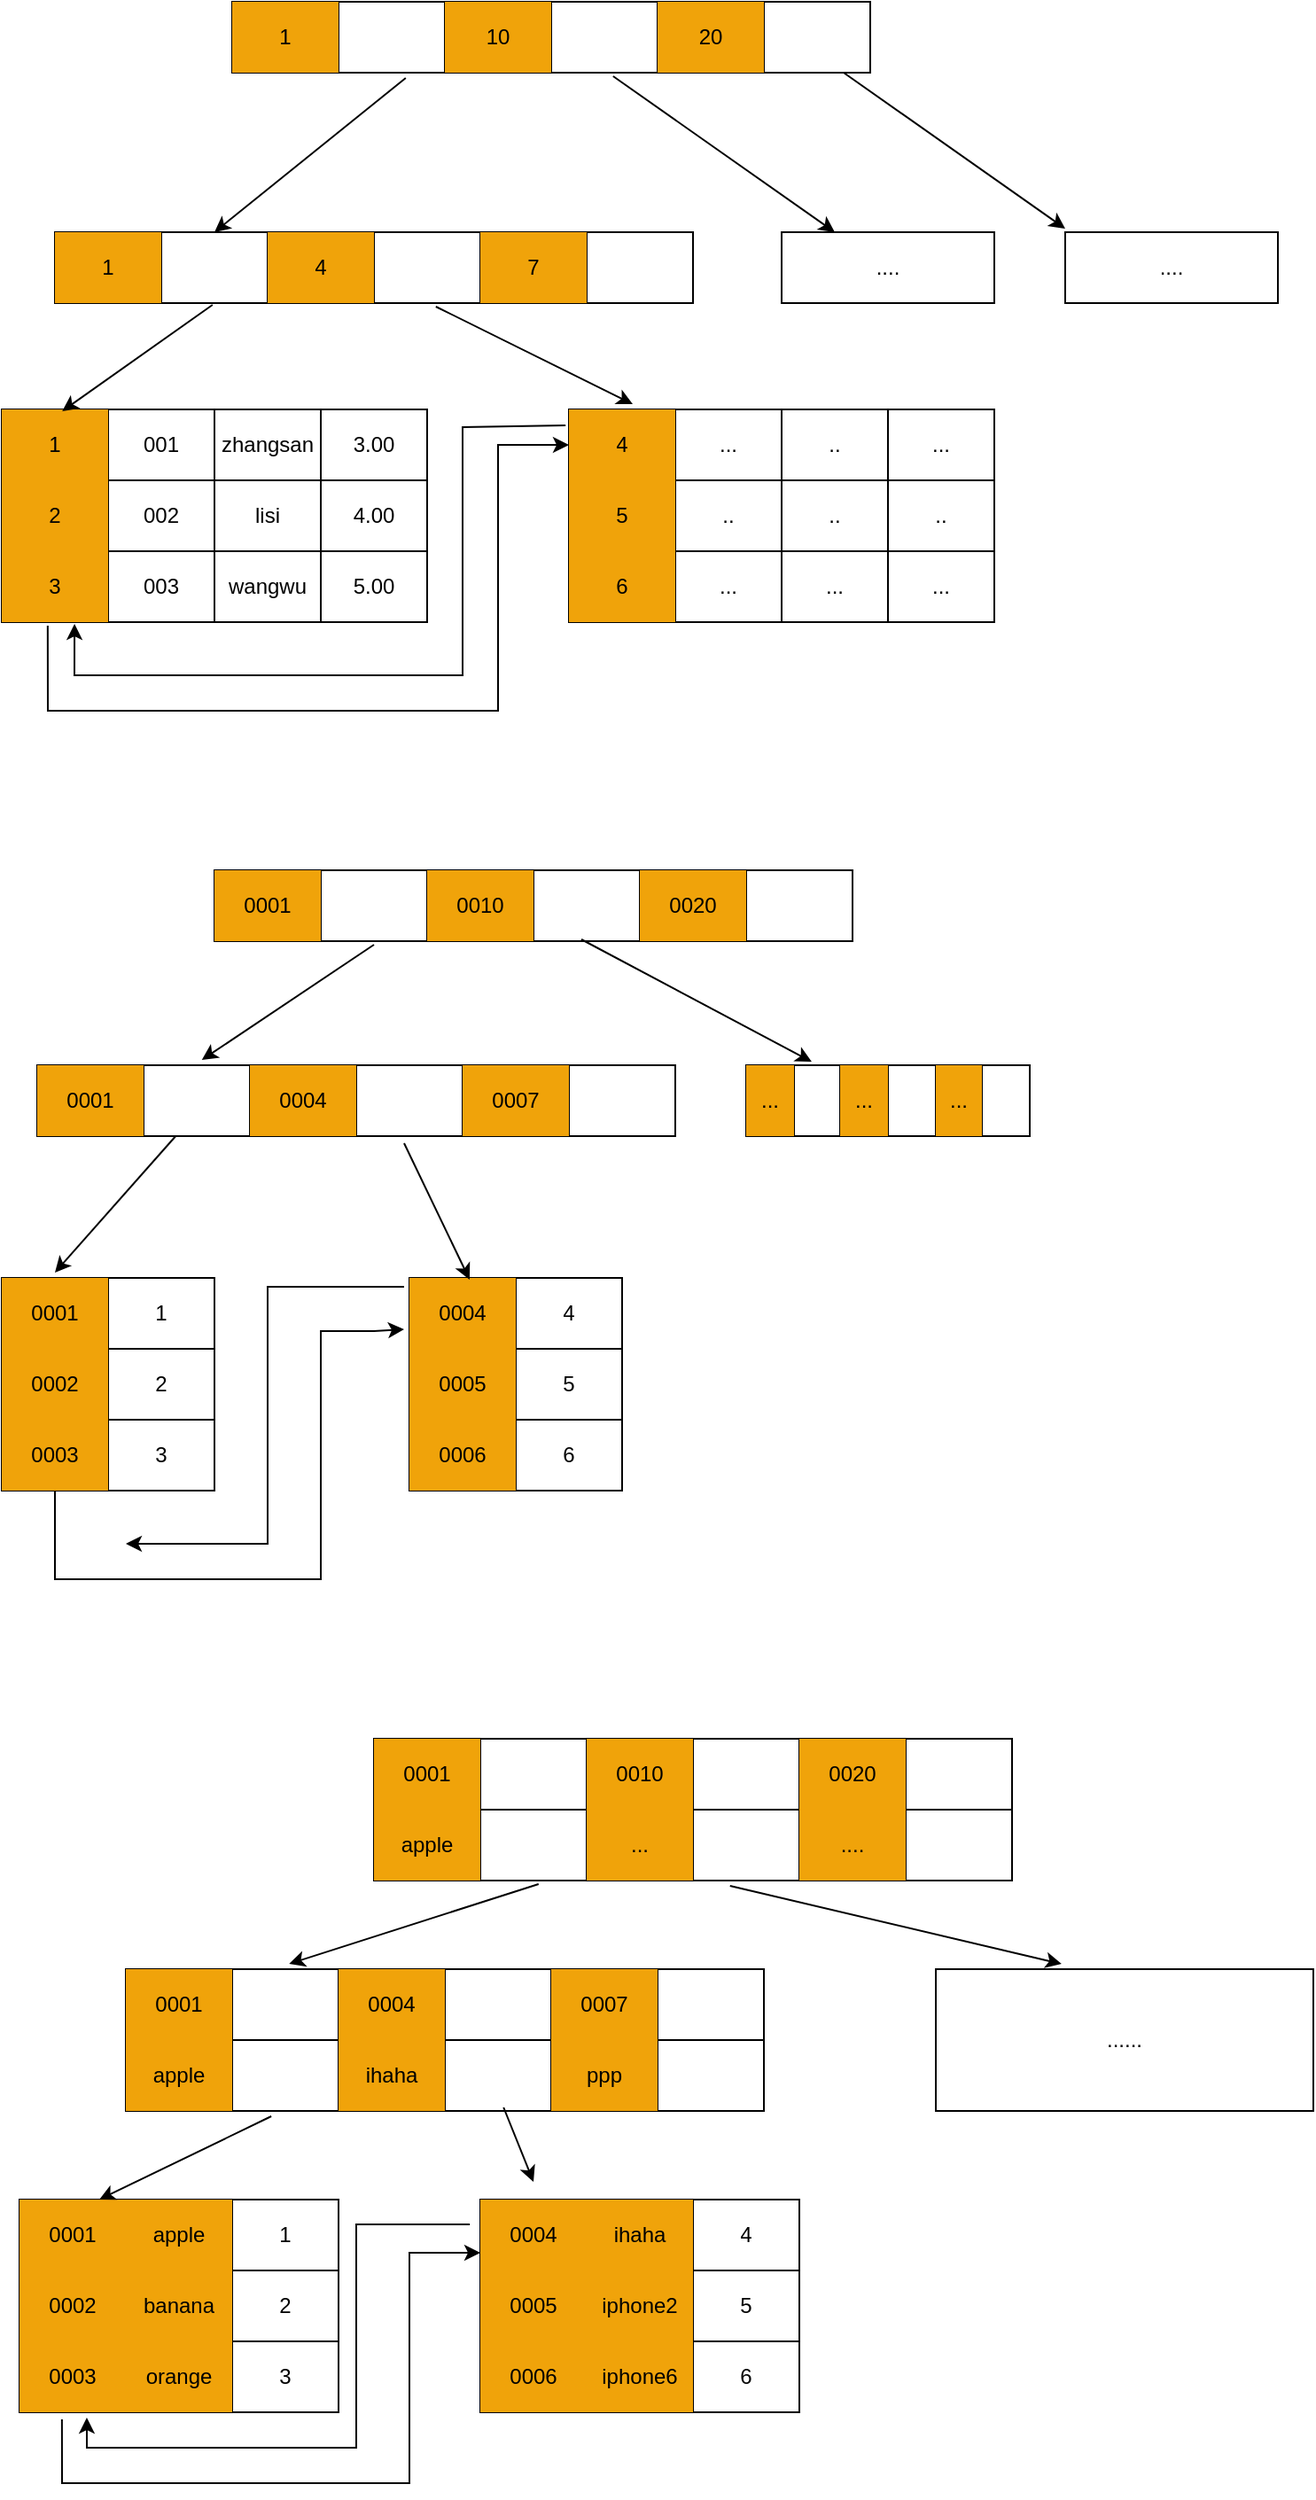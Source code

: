 <mxfile version="22.1.5" type="github">
  <diagram name="第 1 页" id="Y3zi3nlmz5eLYWmt3ALS">
    <mxGraphModel dx="1434" dy="758" grid="1" gridSize="10" guides="1" tooltips="1" connect="1" arrows="1" fold="1" page="1" pageScale="1" pageWidth="1169" pageHeight="1654" math="0" shadow="0">
      <root>
        <mxCell id="0" />
        <mxCell id="1" parent="0" />
        <mxCell id="G9XPZ93EeeeHiW3mtHnH-49" value="" style="shape=table;startSize=0;container=1;collapsible=0;childLayout=tableLayout;" vertex="1" parent="1">
          <mxGeometry x="50" y="340" width="360" height="40" as="geometry" />
        </mxCell>
        <mxCell id="G9XPZ93EeeeHiW3mtHnH-50" value="" style="shape=tableRow;horizontal=0;startSize=0;swimlaneHead=0;swimlaneBody=0;strokeColor=inherit;top=0;left=0;bottom=0;right=0;collapsible=0;dropTarget=0;fillColor=none;points=[[0,0.5],[1,0.5]];portConstraint=eastwest;" vertex="1" parent="G9XPZ93EeeeHiW3mtHnH-49">
          <mxGeometry width="360" height="40" as="geometry" />
        </mxCell>
        <mxCell id="G9XPZ93EeeeHiW3mtHnH-51" value="1" style="shape=partialRectangle;html=1;whiteSpace=wrap;connectable=0;strokeColor=#BD7000;overflow=hidden;fillColor=#f0a30a;top=0;left=0;bottom=0;right=0;pointerEvents=1;fontColor=#000000;" vertex="1" parent="G9XPZ93EeeeHiW3mtHnH-50">
          <mxGeometry width="60" height="40" as="geometry">
            <mxRectangle width="60" height="40" as="alternateBounds" />
          </mxGeometry>
        </mxCell>
        <mxCell id="G9XPZ93EeeeHiW3mtHnH-52" value="" style="shape=partialRectangle;html=1;whiteSpace=wrap;connectable=0;strokeColor=inherit;overflow=hidden;fillColor=none;top=0;left=0;bottom=0;right=0;pointerEvents=1;" vertex="1" parent="G9XPZ93EeeeHiW3mtHnH-50">
          <mxGeometry x="60" width="60" height="40" as="geometry">
            <mxRectangle width="60" height="40" as="alternateBounds" />
          </mxGeometry>
        </mxCell>
        <mxCell id="G9XPZ93EeeeHiW3mtHnH-53" value="4" style="shape=partialRectangle;html=1;whiteSpace=wrap;connectable=0;strokeColor=#BD7000;overflow=hidden;fillColor=#f0a30a;top=0;left=0;bottom=0;right=0;pointerEvents=1;fontColor=#000000;" vertex="1" parent="G9XPZ93EeeeHiW3mtHnH-50">
          <mxGeometry x="120" width="60" height="40" as="geometry">
            <mxRectangle width="60" height="40" as="alternateBounds" />
          </mxGeometry>
        </mxCell>
        <mxCell id="G9XPZ93EeeeHiW3mtHnH-54" value="" style="shape=partialRectangle;html=1;whiteSpace=wrap;connectable=0;strokeColor=inherit;overflow=hidden;fillColor=none;top=0;left=0;bottom=0;right=0;pointerEvents=1;" vertex="1" parent="G9XPZ93EeeeHiW3mtHnH-50">
          <mxGeometry x="180" width="60" height="40" as="geometry">
            <mxRectangle width="60" height="40" as="alternateBounds" />
          </mxGeometry>
        </mxCell>
        <mxCell id="G9XPZ93EeeeHiW3mtHnH-55" value="7" style="shape=partialRectangle;html=1;whiteSpace=wrap;connectable=0;strokeColor=#BD7000;overflow=hidden;fillColor=#f0a30a;top=0;left=0;bottom=0;right=0;pointerEvents=1;fontColor=#000000;" vertex="1" parent="G9XPZ93EeeeHiW3mtHnH-50">
          <mxGeometry x="240" width="60" height="40" as="geometry">
            <mxRectangle width="60" height="40" as="alternateBounds" />
          </mxGeometry>
        </mxCell>
        <mxCell id="G9XPZ93EeeeHiW3mtHnH-56" value="" style="shape=partialRectangle;html=1;whiteSpace=wrap;connectable=0;strokeColor=inherit;overflow=hidden;fillColor=none;top=0;left=0;bottom=0;right=0;pointerEvents=1;" vertex="1" parent="G9XPZ93EeeeHiW3mtHnH-50">
          <mxGeometry x="300" width="60" height="40" as="geometry">
            <mxRectangle width="60" height="40" as="alternateBounds" />
          </mxGeometry>
        </mxCell>
        <mxCell id="G9XPZ93EeeeHiW3mtHnH-41" value="" style="shape=table;startSize=0;container=1;collapsible=0;childLayout=tableLayout;" vertex="1" parent="1">
          <mxGeometry x="150" y="210" width="360" height="40" as="geometry" />
        </mxCell>
        <mxCell id="G9XPZ93EeeeHiW3mtHnH-42" value="" style="shape=tableRow;horizontal=0;startSize=0;swimlaneHead=0;swimlaneBody=0;strokeColor=inherit;top=0;left=0;bottom=0;right=0;collapsible=0;dropTarget=0;fillColor=none;points=[[0,0.5],[1,0.5]];portConstraint=eastwest;" vertex="1" parent="G9XPZ93EeeeHiW3mtHnH-41">
          <mxGeometry width="360" height="40" as="geometry" />
        </mxCell>
        <mxCell id="G9XPZ93EeeeHiW3mtHnH-43" value="1" style="shape=partialRectangle;html=1;whiteSpace=wrap;connectable=0;strokeColor=#BD7000;overflow=hidden;fillColor=#f0a30a;top=0;left=0;bottom=0;right=0;pointerEvents=1;fontColor=#000000;" vertex="1" parent="G9XPZ93EeeeHiW3mtHnH-42">
          <mxGeometry width="60" height="40" as="geometry">
            <mxRectangle width="60" height="40" as="alternateBounds" />
          </mxGeometry>
        </mxCell>
        <mxCell id="G9XPZ93EeeeHiW3mtHnH-44" value="" style="shape=partialRectangle;html=1;whiteSpace=wrap;connectable=0;strokeColor=inherit;overflow=hidden;fillColor=none;top=0;left=0;bottom=0;right=0;pointerEvents=1;" vertex="1" parent="G9XPZ93EeeeHiW3mtHnH-42">
          <mxGeometry x="60" width="60" height="40" as="geometry">
            <mxRectangle width="60" height="40" as="alternateBounds" />
          </mxGeometry>
        </mxCell>
        <mxCell id="G9XPZ93EeeeHiW3mtHnH-45" value="10" style="shape=partialRectangle;html=1;whiteSpace=wrap;connectable=0;strokeColor=#BD7000;overflow=hidden;fillColor=#f0a30a;top=0;left=0;bottom=0;right=0;pointerEvents=1;fontColor=#000000;" vertex="1" parent="G9XPZ93EeeeHiW3mtHnH-42">
          <mxGeometry x="120" width="60" height="40" as="geometry">
            <mxRectangle width="60" height="40" as="alternateBounds" />
          </mxGeometry>
        </mxCell>
        <mxCell id="G9XPZ93EeeeHiW3mtHnH-46" value="" style="shape=partialRectangle;html=1;whiteSpace=wrap;connectable=0;strokeColor=inherit;overflow=hidden;fillColor=none;top=0;left=0;bottom=0;right=0;pointerEvents=1;" vertex="1" parent="G9XPZ93EeeeHiW3mtHnH-42">
          <mxGeometry x="180" width="60" height="40" as="geometry">
            <mxRectangle width="60" height="40" as="alternateBounds" />
          </mxGeometry>
        </mxCell>
        <mxCell id="G9XPZ93EeeeHiW3mtHnH-47" value="20" style="shape=partialRectangle;html=1;whiteSpace=wrap;connectable=0;strokeColor=#BD7000;overflow=hidden;fillColor=#f0a30a;top=0;left=0;bottom=0;right=0;pointerEvents=1;fontColor=#000000;" vertex="1" parent="G9XPZ93EeeeHiW3mtHnH-42">
          <mxGeometry x="240" width="60" height="40" as="geometry">
            <mxRectangle width="60" height="40" as="alternateBounds" />
          </mxGeometry>
        </mxCell>
        <mxCell id="G9XPZ93EeeeHiW3mtHnH-48" value="" style="shape=partialRectangle;html=1;whiteSpace=wrap;connectable=0;strokeColor=inherit;overflow=hidden;fillColor=none;top=0;left=0;bottom=0;right=0;pointerEvents=1;" vertex="1" parent="G9XPZ93EeeeHiW3mtHnH-42">
          <mxGeometry x="300" width="60" height="40" as="geometry">
            <mxRectangle width="60" height="40" as="alternateBounds" />
          </mxGeometry>
        </mxCell>
        <mxCell id="G9XPZ93EeeeHiW3mtHnH-59" value="" style="edgeStyle=none;orthogonalLoop=1;jettySize=auto;html=1;rounded=0;exitX=0.272;exitY=1.075;exitDx=0;exitDy=0;exitPerimeter=0;entryX=0.25;entryY=0;entryDx=0;entryDy=0;entryPerimeter=0;" edge="1" parent="1" source="G9XPZ93EeeeHiW3mtHnH-42" target="G9XPZ93EeeeHiW3mtHnH-50">
          <mxGeometry width="80" relative="1" as="geometry">
            <mxPoint x="270" y="280" as="sourcePoint" />
            <mxPoint x="190" y="280" as="targetPoint" />
            <Array as="points" />
          </mxGeometry>
        </mxCell>
        <mxCell id="G9XPZ93EeeeHiW3mtHnH-60" value="...." style="rounded=0;whiteSpace=wrap;html=1;" vertex="1" parent="1">
          <mxGeometry x="460" y="340" width="120" height="40" as="geometry" />
        </mxCell>
        <mxCell id="G9XPZ93EeeeHiW3mtHnH-61" value="...." style="rounded=0;whiteSpace=wrap;html=1;" vertex="1" parent="1">
          <mxGeometry x="620" y="340" width="120" height="40" as="geometry" />
        </mxCell>
        <mxCell id="G9XPZ93EeeeHiW3mtHnH-62" value="" style="endArrow=classic;html=1;rounded=0;exitX=0.597;exitY=1.05;exitDx=0;exitDy=0;exitPerimeter=0;entryX=0.25;entryY=0;entryDx=0;entryDy=0;" edge="1" parent="1" source="G9XPZ93EeeeHiW3mtHnH-42" target="G9XPZ93EeeeHiW3mtHnH-60">
          <mxGeometry width="50" height="50" relative="1" as="geometry">
            <mxPoint x="389" y="320" as="sourcePoint" />
            <mxPoint x="439" y="270" as="targetPoint" />
          </mxGeometry>
        </mxCell>
        <mxCell id="G9XPZ93EeeeHiW3mtHnH-63" value="" style="endArrow=classic;html=1;rounded=0;exitX=0.597;exitY=1.05;exitDx=0;exitDy=0;exitPerimeter=0;entryX=0.25;entryY=0;entryDx=0;entryDy=0;" edge="1" parent="1">
          <mxGeometry width="50" height="50" relative="1" as="geometry">
            <mxPoint x="495" y="250" as="sourcePoint" />
            <mxPoint x="620" y="338" as="targetPoint" />
          </mxGeometry>
        </mxCell>
        <mxCell id="G9XPZ93EeeeHiW3mtHnH-64" value="" style="shape=table;startSize=0;container=1;collapsible=0;childLayout=tableLayout;" vertex="1" parent="1">
          <mxGeometry x="20" y="440" width="240" height="120" as="geometry" />
        </mxCell>
        <mxCell id="G9XPZ93EeeeHiW3mtHnH-65" value="" style="shape=tableRow;horizontal=0;startSize=0;swimlaneHead=0;swimlaneBody=0;strokeColor=inherit;top=0;left=0;bottom=0;right=0;collapsible=0;dropTarget=0;fillColor=none;points=[[0,0.5],[1,0.5]];portConstraint=eastwest;" vertex="1" parent="G9XPZ93EeeeHiW3mtHnH-64">
          <mxGeometry width="240" height="40" as="geometry" />
        </mxCell>
        <mxCell id="G9XPZ93EeeeHiW3mtHnH-66" value="1" style="shape=partialRectangle;html=1;whiteSpace=wrap;connectable=0;strokeColor=#BD7000;overflow=hidden;fillColor=#f0a30a;top=0;left=0;bottom=0;right=0;pointerEvents=1;fontColor=#000000;" vertex="1" parent="G9XPZ93EeeeHiW3mtHnH-65">
          <mxGeometry width="60" height="40" as="geometry">
            <mxRectangle width="60" height="40" as="alternateBounds" />
          </mxGeometry>
        </mxCell>
        <mxCell id="G9XPZ93EeeeHiW3mtHnH-67" value="001" style="shape=partialRectangle;html=1;whiteSpace=wrap;connectable=0;strokeColor=inherit;overflow=hidden;fillColor=none;top=0;left=0;bottom=0;right=0;pointerEvents=1;" vertex="1" parent="G9XPZ93EeeeHiW3mtHnH-65">
          <mxGeometry x="60" width="60" height="40" as="geometry">
            <mxRectangle width="60" height="40" as="alternateBounds" />
          </mxGeometry>
        </mxCell>
        <mxCell id="G9XPZ93EeeeHiW3mtHnH-68" value="zhangsan" style="shape=partialRectangle;html=1;whiteSpace=wrap;connectable=0;strokeColor=inherit;overflow=hidden;fillColor=none;top=0;left=0;bottom=0;right=0;pointerEvents=1;" vertex="1" parent="G9XPZ93EeeeHiW3mtHnH-65">
          <mxGeometry x="120" width="60" height="40" as="geometry">
            <mxRectangle width="60" height="40" as="alternateBounds" />
          </mxGeometry>
        </mxCell>
        <mxCell id="G9XPZ93EeeeHiW3mtHnH-69" value="3.00" style="shape=partialRectangle;html=1;whiteSpace=wrap;connectable=0;strokeColor=inherit;overflow=hidden;fillColor=none;top=0;left=0;bottom=0;right=0;pointerEvents=1;" vertex="1" parent="G9XPZ93EeeeHiW3mtHnH-65">
          <mxGeometry x="180" width="60" height="40" as="geometry">
            <mxRectangle width="60" height="40" as="alternateBounds" />
          </mxGeometry>
        </mxCell>
        <mxCell id="G9XPZ93EeeeHiW3mtHnH-70" value="" style="shape=tableRow;horizontal=0;startSize=0;swimlaneHead=0;swimlaneBody=0;strokeColor=inherit;top=0;left=0;bottom=0;right=0;collapsible=0;dropTarget=0;fillColor=none;points=[[0,0.5],[1,0.5]];portConstraint=eastwest;" vertex="1" parent="G9XPZ93EeeeHiW3mtHnH-64">
          <mxGeometry y="40" width="240" height="40" as="geometry" />
        </mxCell>
        <mxCell id="G9XPZ93EeeeHiW3mtHnH-71" value="2" style="shape=partialRectangle;html=1;whiteSpace=wrap;connectable=0;strokeColor=#BD7000;overflow=hidden;fillColor=#f0a30a;top=0;left=0;bottom=0;right=0;pointerEvents=1;fontColor=#000000;" vertex="1" parent="G9XPZ93EeeeHiW3mtHnH-70">
          <mxGeometry width="60" height="40" as="geometry">
            <mxRectangle width="60" height="40" as="alternateBounds" />
          </mxGeometry>
        </mxCell>
        <mxCell id="G9XPZ93EeeeHiW3mtHnH-72" value="002" style="shape=partialRectangle;html=1;whiteSpace=wrap;connectable=0;strokeColor=inherit;overflow=hidden;fillColor=none;top=0;left=0;bottom=0;right=0;pointerEvents=1;" vertex="1" parent="G9XPZ93EeeeHiW3mtHnH-70">
          <mxGeometry x="60" width="60" height="40" as="geometry">
            <mxRectangle width="60" height="40" as="alternateBounds" />
          </mxGeometry>
        </mxCell>
        <mxCell id="G9XPZ93EeeeHiW3mtHnH-73" value="lisi" style="shape=partialRectangle;html=1;whiteSpace=wrap;connectable=0;strokeColor=inherit;overflow=hidden;fillColor=none;top=0;left=0;bottom=0;right=0;pointerEvents=1;" vertex="1" parent="G9XPZ93EeeeHiW3mtHnH-70">
          <mxGeometry x="120" width="60" height="40" as="geometry">
            <mxRectangle width="60" height="40" as="alternateBounds" />
          </mxGeometry>
        </mxCell>
        <mxCell id="G9XPZ93EeeeHiW3mtHnH-74" value="4.00" style="shape=partialRectangle;html=1;whiteSpace=wrap;connectable=0;strokeColor=inherit;overflow=hidden;fillColor=none;top=0;left=0;bottom=0;right=0;pointerEvents=1;" vertex="1" parent="G9XPZ93EeeeHiW3mtHnH-70">
          <mxGeometry x="180" width="60" height="40" as="geometry">
            <mxRectangle width="60" height="40" as="alternateBounds" />
          </mxGeometry>
        </mxCell>
        <mxCell id="G9XPZ93EeeeHiW3mtHnH-75" value="" style="shape=tableRow;horizontal=0;startSize=0;swimlaneHead=0;swimlaneBody=0;strokeColor=inherit;top=0;left=0;bottom=0;right=0;collapsible=0;dropTarget=0;fillColor=none;points=[[0,0.5],[1,0.5]];portConstraint=eastwest;" vertex="1" parent="G9XPZ93EeeeHiW3mtHnH-64">
          <mxGeometry y="80" width="240" height="40" as="geometry" />
        </mxCell>
        <mxCell id="G9XPZ93EeeeHiW3mtHnH-76" value="3" style="shape=partialRectangle;html=1;whiteSpace=wrap;connectable=0;strokeColor=#BD7000;overflow=hidden;fillColor=#f0a30a;top=0;left=0;bottom=0;right=0;pointerEvents=1;fontColor=#000000;" vertex="1" parent="G9XPZ93EeeeHiW3mtHnH-75">
          <mxGeometry width="60" height="40" as="geometry">
            <mxRectangle width="60" height="40" as="alternateBounds" />
          </mxGeometry>
        </mxCell>
        <mxCell id="G9XPZ93EeeeHiW3mtHnH-77" value="003" style="shape=partialRectangle;html=1;whiteSpace=wrap;connectable=0;strokeColor=inherit;overflow=hidden;fillColor=none;top=0;left=0;bottom=0;right=0;pointerEvents=1;" vertex="1" parent="G9XPZ93EeeeHiW3mtHnH-75">
          <mxGeometry x="60" width="60" height="40" as="geometry">
            <mxRectangle width="60" height="40" as="alternateBounds" />
          </mxGeometry>
        </mxCell>
        <mxCell id="G9XPZ93EeeeHiW3mtHnH-78" value="wangwu" style="shape=partialRectangle;html=1;whiteSpace=wrap;connectable=0;strokeColor=inherit;overflow=hidden;fillColor=none;top=0;left=0;bottom=0;right=0;pointerEvents=1;" vertex="1" parent="G9XPZ93EeeeHiW3mtHnH-75">
          <mxGeometry x="120" width="60" height="40" as="geometry">
            <mxRectangle width="60" height="40" as="alternateBounds" />
          </mxGeometry>
        </mxCell>
        <mxCell id="G9XPZ93EeeeHiW3mtHnH-79" value="5.00" style="shape=partialRectangle;html=1;whiteSpace=wrap;connectable=0;strokeColor=inherit;overflow=hidden;fillColor=none;top=0;left=0;bottom=0;right=0;pointerEvents=1;" vertex="1" parent="G9XPZ93EeeeHiW3mtHnH-75">
          <mxGeometry x="180" width="60" height="40" as="geometry">
            <mxRectangle width="60" height="40" as="alternateBounds" />
          </mxGeometry>
        </mxCell>
        <mxCell id="G9XPZ93EeeeHiW3mtHnH-85" value="" style="endArrow=classic;html=1;rounded=0;exitX=0.247;exitY=1.025;exitDx=0;exitDy=0;exitPerimeter=0;entryX=0.142;entryY=0.025;entryDx=0;entryDy=0;entryPerimeter=0;" edge="1" parent="1" source="G9XPZ93EeeeHiW3mtHnH-50" target="G9XPZ93EeeeHiW3mtHnH-65">
          <mxGeometry width="50" height="50" relative="1" as="geometry">
            <mxPoint x="190" y="430" as="sourcePoint" />
            <mxPoint x="240" y="380" as="targetPoint" />
          </mxGeometry>
        </mxCell>
        <mxCell id="G9XPZ93EeeeHiW3mtHnH-86" value="" style="shape=table;startSize=0;container=1;collapsible=0;childLayout=tableLayout;" vertex="1" parent="1">
          <mxGeometry x="340" y="440" width="240" height="120" as="geometry" />
        </mxCell>
        <mxCell id="G9XPZ93EeeeHiW3mtHnH-87" value="" style="shape=tableRow;horizontal=0;startSize=0;swimlaneHead=0;swimlaneBody=0;strokeColor=inherit;top=0;left=0;bottom=0;right=0;collapsible=0;dropTarget=0;fillColor=none;points=[[0,0.5],[1,0.5]];portConstraint=eastwest;" vertex="1" parent="G9XPZ93EeeeHiW3mtHnH-86">
          <mxGeometry width="240" height="40" as="geometry" />
        </mxCell>
        <mxCell id="G9XPZ93EeeeHiW3mtHnH-88" value="4" style="shape=partialRectangle;html=1;whiteSpace=wrap;connectable=0;strokeColor=#BD7000;overflow=hidden;fillColor=#f0a30a;top=0;left=0;bottom=0;right=0;pointerEvents=1;fontColor=#000000;" vertex="1" parent="G9XPZ93EeeeHiW3mtHnH-87">
          <mxGeometry width="60" height="40" as="geometry">
            <mxRectangle width="60" height="40" as="alternateBounds" />
          </mxGeometry>
        </mxCell>
        <mxCell id="G9XPZ93EeeeHiW3mtHnH-89" value="..." style="shape=partialRectangle;html=1;whiteSpace=wrap;connectable=0;strokeColor=inherit;overflow=hidden;fillColor=none;top=0;left=0;bottom=0;right=0;pointerEvents=1;" vertex="1" parent="G9XPZ93EeeeHiW3mtHnH-87">
          <mxGeometry x="60" width="60" height="40" as="geometry">
            <mxRectangle width="60" height="40" as="alternateBounds" />
          </mxGeometry>
        </mxCell>
        <mxCell id="G9XPZ93EeeeHiW3mtHnH-90" value=".." style="shape=partialRectangle;html=1;whiteSpace=wrap;connectable=0;strokeColor=inherit;overflow=hidden;fillColor=none;top=0;left=0;bottom=0;right=0;pointerEvents=1;" vertex="1" parent="G9XPZ93EeeeHiW3mtHnH-87">
          <mxGeometry x="120" width="60" height="40" as="geometry">
            <mxRectangle width="60" height="40" as="alternateBounds" />
          </mxGeometry>
        </mxCell>
        <mxCell id="G9XPZ93EeeeHiW3mtHnH-91" value="..." style="shape=partialRectangle;html=1;whiteSpace=wrap;connectable=0;strokeColor=inherit;overflow=hidden;fillColor=none;top=0;left=0;bottom=0;right=0;pointerEvents=1;" vertex="1" parent="G9XPZ93EeeeHiW3mtHnH-87">
          <mxGeometry x="180" width="60" height="40" as="geometry">
            <mxRectangle width="60" height="40" as="alternateBounds" />
          </mxGeometry>
        </mxCell>
        <mxCell id="G9XPZ93EeeeHiW3mtHnH-92" value="" style="shape=tableRow;horizontal=0;startSize=0;swimlaneHead=0;swimlaneBody=0;strokeColor=inherit;top=0;left=0;bottom=0;right=0;collapsible=0;dropTarget=0;fillColor=none;points=[[0,0.5],[1,0.5]];portConstraint=eastwest;" vertex="1" parent="G9XPZ93EeeeHiW3mtHnH-86">
          <mxGeometry y="40" width="240" height="40" as="geometry" />
        </mxCell>
        <mxCell id="G9XPZ93EeeeHiW3mtHnH-93" value="5" style="shape=partialRectangle;html=1;whiteSpace=wrap;connectable=0;strokeColor=#BD7000;overflow=hidden;fillColor=#f0a30a;top=0;left=0;bottom=0;right=0;pointerEvents=1;fontColor=#000000;" vertex="1" parent="G9XPZ93EeeeHiW3mtHnH-92">
          <mxGeometry width="60" height="40" as="geometry">
            <mxRectangle width="60" height="40" as="alternateBounds" />
          </mxGeometry>
        </mxCell>
        <mxCell id="G9XPZ93EeeeHiW3mtHnH-94" value=".." style="shape=partialRectangle;html=1;whiteSpace=wrap;connectable=0;strokeColor=inherit;overflow=hidden;fillColor=none;top=0;left=0;bottom=0;right=0;pointerEvents=1;" vertex="1" parent="G9XPZ93EeeeHiW3mtHnH-92">
          <mxGeometry x="60" width="60" height="40" as="geometry">
            <mxRectangle width="60" height="40" as="alternateBounds" />
          </mxGeometry>
        </mxCell>
        <mxCell id="G9XPZ93EeeeHiW3mtHnH-95" value=".." style="shape=partialRectangle;html=1;whiteSpace=wrap;connectable=0;strokeColor=inherit;overflow=hidden;fillColor=none;top=0;left=0;bottom=0;right=0;pointerEvents=1;" vertex="1" parent="G9XPZ93EeeeHiW3mtHnH-92">
          <mxGeometry x="120" width="60" height="40" as="geometry">
            <mxRectangle width="60" height="40" as="alternateBounds" />
          </mxGeometry>
        </mxCell>
        <mxCell id="G9XPZ93EeeeHiW3mtHnH-96" value=".." style="shape=partialRectangle;html=1;whiteSpace=wrap;connectable=0;strokeColor=inherit;overflow=hidden;fillColor=none;top=0;left=0;bottom=0;right=0;pointerEvents=1;" vertex="1" parent="G9XPZ93EeeeHiW3mtHnH-92">
          <mxGeometry x="180" width="60" height="40" as="geometry">
            <mxRectangle width="60" height="40" as="alternateBounds" />
          </mxGeometry>
        </mxCell>
        <mxCell id="G9XPZ93EeeeHiW3mtHnH-97" value="" style="shape=tableRow;horizontal=0;startSize=0;swimlaneHead=0;swimlaneBody=0;strokeColor=inherit;top=0;left=0;bottom=0;right=0;collapsible=0;dropTarget=0;fillColor=none;points=[[0,0.5],[1,0.5]];portConstraint=eastwest;" vertex="1" parent="G9XPZ93EeeeHiW3mtHnH-86">
          <mxGeometry y="80" width="240" height="40" as="geometry" />
        </mxCell>
        <mxCell id="G9XPZ93EeeeHiW3mtHnH-98" value="6" style="shape=partialRectangle;html=1;whiteSpace=wrap;connectable=0;strokeColor=#BD7000;overflow=hidden;fillColor=#f0a30a;top=0;left=0;bottom=0;right=0;pointerEvents=1;fontColor=#000000;" vertex="1" parent="G9XPZ93EeeeHiW3mtHnH-97">
          <mxGeometry width="60" height="40" as="geometry">
            <mxRectangle width="60" height="40" as="alternateBounds" />
          </mxGeometry>
        </mxCell>
        <mxCell id="G9XPZ93EeeeHiW3mtHnH-99" value="..." style="shape=partialRectangle;html=1;whiteSpace=wrap;connectable=0;strokeColor=inherit;overflow=hidden;fillColor=none;top=0;left=0;bottom=0;right=0;pointerEvents=1;" vertex="1" parent="G9XPZ93EeeeHiW3mtHnH-97">
          <mxGeometry x="60" width="60" height="40" as="geometry">
            <mxRectangle width="60" height="40" as="alternateBounds" />
          </mxGeometry>
        </mxCell>
        <mxCell id="G9XPZ93EeeeHiW3mtHnH-100" value="..." style="shape=partialRectangle;html=1;whiteSpace=wrap;connectable=0;strokeColor=inherit;overflow=hidden;fillColor=none;top=0;left=0;bottom=0;right=0;pointerEvents=1;" vertex="1" parent="G9XPZ93EeeeHiW3mtHnH-97">
          <mxGeometry x="120" width="60" height="40" as="geometry">
            <mxRectangle width="60" height="40" as="alternateBounds" />
          </mxGeometry>
        </mxCell>
        <mxCell id="G9XPZ93EeeeHiW3mtHnH-101" value="..." style="shape=partialRectangle;html=1;whiteSpace=wrap;connectable=0;strokeColor=inherit;overflow=hidden;fillColor=none;top=0;left=0;bottom=0;right=0;pointerEvents=1;" vertex="1" parent="G9XPZ93EeeeHiW3mtHnH-97">
          <mxGeometry x="180" width="60" height="40" as="geometry">
            <mxRectangle width="60" height="40" as="alternateBounds" />
          </mxGeometry>
        </mxCell>
        <mxCell id="G9XPZ93EeeeHiW3mtHnH-111" value="" style="endArrow=classic;html=1;rounded=0;entryX=0;entryY=0.5;entryDx=0;entryDy=0;exitX=0.108;exitY=1.017;exitDx=0;exitDy=0;exitPerimeter=0;" edge="1" parent="1" source="G9XPZ93EeeeHiW3mtHnH-64" target="G9XPZ93EeeeHiW3mtHnH-87">
          <mxGeometry width="50" height="50" relative="1" as="geometry">
            <mxPoint x="186" y="560" as="sourcePoint" />
            <mxPoint x="440" y="370" as="targetPoint" />
            <Array as="points">
              <mxPoint x="46" y="610" />
              <mxPoint x="300" y="610" />
              <mxPoint x="300" y="460" />
            </Array>
          </mxGeometry>
        </mxCell>
        <mxCell id="G9XPZ93EeeeHiW3mtHnH-112" value="" style="endArrow=classic;html=1;rounded=0;exitX=-0.008;exitY=0.225;exitDx=0;exitDy=0;exitPerimeter=0;entryX=0.171;entryY=1.025;entryDx=0;entryDy=0;entryPerimeter=0;" edge="1" parent="1" source="G9XPZ93EeeeHiW3mtHnH-87" target="G9XPZ93EeeeHiW3mtHnH-75">
          <mxGeometry width="50" height="50" relative="1" as="geometry">
            <mxPoint x="390" y="420" as="sourcePoint" />
            <mxPoint x="70" y="580" as="targetPoint" />
            <Array as="points">
              <mxPoint x="280" y="450" />
              <mxPoint x="280" y="490" />
              <mxPoint x="280" y="590" />
              <mxPoint x="61" y="590" />
            </Array>
          </mxGeometry>
        </mxCell>
        <mxCell id="G9XPZ93EeeeHiW3mtHnH-113" value="" style="endArrow=classic;html=1;rounded=0;exitX=0.597;exitY=1.05;exitDx=0;exitDy=0;exitPerimeter=0;entryX=0.15;entryY=-0.075;entryDx=0;entryDy=0;entryPerimeter=0;" edge="1" parent="1" source="G9XPZ93EeeeHiW3mtHnH-50" target="G9XPZ93EeeeHiW3mtHnH-87">
          <mxGeometry width="50" height="50" relative="1" as="geometry">
            <mxPoint x="390" y="420" as="sourcePoint" />
            <mxPoint x="440" y="370" as="targetPoint" />
          </mxGeometry>
        </mxCell>
        <mxCell id="G9XPZ93EeeeHiW3mtHnH-114" value="" style="shape=table;startSize=0;container=1;collapsible=0;childLayout=tableLayout;" vertex="1" parent="1">
          <mxGeometry x="140" y="700" width="360" height="40" as="geometry" />
        </mxCell>
        <mxCell id="G9XPZ93EeeeHiW3mtHnH-115" value="" style="shape=tableRow;horizontal=0;startSize=0;swimlaneHead=0;swimlaneBody=0;strokeColor=inherit;top=0;left=0;bottom=0;right=0;collapsible=0;dropTarget=0;fillColor=none;points=[[0,0.5],[1,0.5]];portConstraint=eastwest;" vertex="1" parent="G9XPZ93EeeeHiW3mtHnH-114">
          <mxGeometry width="360" height="40" as="geometry" />
        </mxCell>
        <mxCell id="G9XPZ93EeeeHiW3mtHnH-116" value="0001" style="shape=partialRectangle;html=1;whiteSpace=wrap;connectable=0;strokeColor=#BD7000;overflow=hidden;fillColor=#f0a30a;top=0;left=0;bottom=0;right=0;pointerEvents=1;fontColor=#000000;" vertex="1" parent="G9XPZ93EeeeHiW3mtHnH-115">
          <mxGeometry width="60" height="40" as="geometry">
            <mxRectangle width="60" height="40" as="alternateBounds" />
          </mxGeometry>
        </mxCell>
        <mxCell id="G9XPZ93EeeeHiW3mtHnH-117" value="" style="shape=partialRectangle;html=1;whiteSpace=wrap;connectable=0;strokeColor=inherit;overflow=hidden;fillColor=none;top=0;left=0;bottom=0;right=0;pointerEvents=1;" vertex="1" parent="G9XPZ93EeeeHiW3mtHnH-115">
          <mxGeometry x="60" width="60" height="40" as="geometry">
            <mxRectangle width="60" height="40" as="alternateBounds" />
          </mxGeometry>
        </mxCell>
        <mxCell id="G9XPZ93EeeeHiW3mtHnH-118" value="0010" style="shape=partialRectangle;html=1;whiteSpace=wrap;connectable=0;strokeColor=#BD7000;overflow=hidden;fillColor=#f0a30a;top=0;left=0;bottom=0;right=0;pointerEvents=1;fontColor=#000000;" vertex="1" parent="G9XPZ93EeeeHiW3mtHnH-115">
          <mxGeometry x="120" width="60" height="40" as="geometry">
            <mxRectangle width="60" height="40" as="alternateBounds" />
          </mxGeometry>
        </mxCell>
        <mxCell id="G9XPZ93EeeeHiW3mtHnH-119" value="" style="shape=partialRectangle;html=1;whiteSpace=wrap;connectable=0;strokeColor=inherit;overflow=hidden;fillColor=none;top=0;left=0;bottom=0;right=0;pointerEvents=1;" vertex="1" parent="G9XPZ93EeeeHiW3mtHnH-115">
          <mxGeometry x="180" width="60" height="40" as="geometry">
            <mxRectangle width="60" height="40" as="alternateBounds" />
          </mxGeometry>
        </mxCell>
        <mxCell id="G9XPZ93EeeeHiW3mtHnH-120" value="0020" style="shape=partialRectangle;html=1;whiteSpace=wrap;connectable=0;strokeColor=#BD7000;overflow=hidden;fillColor=#f0a30a;top=0;left=0;bottom=0;right=0;pointerEvents=1;fontColor=#000000;" vertex="1" parent="G9XPZ93EeeeHiW3mtHnH-115">
          <mxGeometry x="240" width="60" height="40" as="geometry">
            <mxRectangle width="60" height="40" as="alternateBounds" />
          </mxGeometry>
        </mxCell>
        <mxCell id="G9XPZ93EeeeHiW3mtHnH-121" value="" style="shape=partialRectangle;html=1;whiteSpace=wrap;connectable=0;strokeColor=inherit;overflow=hidden;fillColor=none;top=0;left=0;bottom=0;right=0;pointerEvents=1;" vertex="1" parent="G9XPZ93EeeeHiW3mtHnH-115">
          <mxGeometry x="300" width="60" height="40" as="geometry">
            <mxRectangle width="60" height="40" as="alternateBounds" />
          </mxGeometry>
        </mxCell>
        <mxCell id="G9XPZ93EeeeHiW3mtHnH-122" value="" style="shape=table;startSize=0;container=1;collapsible=0;childLayout=tableLayout;" vertex="1" parent="1">
          <mxGeometry x="40" y="810" width="360" height="40" as="geometry" />
        </mxCell>
        <mxCell id="G9XPZ93EeeeHiW3mtHnH-123" value="" style="shape=tableRow;horizontal=0;startSize=0;swimlaneHead=0;swimlaneBody=0;strokeColor=inherit;top=0;left=0;bottom=0;right=0;collapsible=0;dropTarget=0;fillColor=none;points=[[0,0.5],[1,0.5]];portConstraint=eastwest;" vertex="1" parent="G9XPZ93EeeeHiW3mtHnH-122">
          <mxGeometry width="360" height="40" as="geometry" />
        </mxCell>
        <mxCell id="G9XPZ93EeeeHiW3mtHnH-124" value="0001" style="shape=partialRectangle;html=1;whiteSpace=wrap;connectable=0;strokeColor=#BD7000;overflow=hidden;fillColor=#f0a30a;top=0;left=0;bottom=0;right=0;pointerEvents=1;fontColor=#000000;" vertex="1" parent="G9XPZ93EeeeHiW3mtHnH-123">
          <mxGeometry width="60" height="40" as="geometry">
            <mxRectangle width="60" height="40" as="alternateBounds" />
          </mxGeometry>
        </mxCell>
        <mxCell id="G9XPZ93EeeeHiW3mtHnH-125" value="" style="shape=partialRectangle;html=1;whiteSpace=wrap;connectable=0;strokeColor=inherit;overflow=hidden;fillColor=none;top=0;left=0;bottom=0;right=0;pointerEvents=1;" vertex="1" parent="G9XPZ93EeeeHiW3mtHnH-123">
          <mxGeometry x="60" width="60" height="40" as="geometry">
            <mxRectangle width="60" height="40" as="alternateBounds" />
          </mxGeometry>
        </mxCell>
        <mxCell id="G9XPZ93EeeeHiW3mtHnH-126" value="0004" style="shape=partialRectangle;html=1;whiteSpace=wrap;connectable=0;strokeColor=#BD7000;overflow=hidden;fillColor=#f0a30a;top=0;left=0;bottom=0;right=0;pointerEvents=1;fontColor=#000000;" vertex="1" parent="G9XPZ93EeeeHiW3mtHnH-123">
          <mxGeometry x="120" width="60" height="40" as="geometry">
            <mxRectangle width="60" height="40" as="alternateBounds" />
          </mxGeometry>
        </mxCell>
        <mxCell id="G9XPZ93EeeeHiW3mtHnH-127" value="" style="shape=partialRectangle;html=1;whiteSpace=wrap;connectable=0;strokeColor=inherit;overflow=hidden;fillColor=none;top=0;left=0;bottom=0;right=0;pointerEvents=1;" vertex="1" parent="G9XPZ93EeeeHiW3mtHnH-123">
          <mxGeometry x="180" width="60" height="40" as="geometry">
            <mxRectangle width="60" height="40" as="alternateBounds" />
          </mxGeometry>
        </mxCell>
        <mxCell id="G9XPZ93EeeeHiW3mtHnH-128" value="0007" style="shape=partialRectangle;html=1;whiteSpace=wrap;connectable=0;strokeColor=#BD7000;overflow=hidden;fillColor=#f0a30a;top=0;left=0;bottom=0;right=0;pointerEvents=1;fontColor=#000000;" vertex="1" parent="G9XPZ93EeeeHiW3mtHnH-123">
          <mxGeometry x="240" width="60" height="40" as="geometry">
            <mxRectangle width="60" height="40" as="alternateBounds" />
          </mxGeometry>
        </mxCell>
        <mxCell id="G9XPZ93EeeeHiW3mtHnH-129" value="" style="shape=partialRectangle;html=1;whiteSpace=wrap;connectable=0;strokeColor=inherit;overflow=hidden;fillColor=none;top=0;left=0;bottom=0;right=0;pointerEvents=1;" vertex="1" parent="G9XPZ93EeeeHiW3mtHnH-123">
          <mxGeometry x="300" width="60" height="40" as="geometry">
            <mxRectangle width="60" height="40" as="alternateBounds" />
          </mxGeometry>
        </mxCell>
        <mxCell id="G9XPZ93EeeeHiW3mtHnH-130" value="" style="shape=table;startSize=0;container=1;collapsible=0;childLayout=tableLayout;" vertex="1" parent="1">
          <mxGeometry x="440" y="810" width="160" height="40" as="geometry" />
        </mxCell>
        <mxCell id="G9XPZ93EeeeHiW3mtHnH-131" value="" style="shape=tableRow;horizontal=0;startSize=0;swimlaneHead=0;swimlaneBody=0;strokeColor=inherit;top=0;left=0;bottom=0;right=0;collapsible=0;dropTarget=0;fillColor=none;points=[[0,0.5],[1,0.5]];portConstraint=eastwest;" vertex="1" parent="G9XPZ93EeeeHiW3mtHnH-130">
          <mxGeometry width="160" height="40" as="geometry" />
        </mxCell>
        <mxCell id="G9XPZ93EeeeHiW3mtHnH-132" value="..." style="shape=partialRectangle;html=1;whiteSpace=wrap;connectable=0;strokeColor=#BD7000;overflow=hidden;fillColor=#f0a30a;top=0;left=0;bottom=0;right=0;pointerEvents=1;fontColor=#000000;" vertex="1" parent="G9XPZ93EeeeHiW3mtHnH-131">
          <mxGeometry width="27" height="40" as="geometry">
            <mxRectangle width="27" height="40" as="alternateBounds" />
          </mxGeometry>
        </mxCell>
        <mxCell id="G9XPZ93EeeeHiW3mtHnH-133" value="" style="shape=partialRectangle;html=1;whiteSpace=wrap;connectable=0;strokeColor=inherit;overflow=hidden;fillColor=none;top=0;left=0;bottom=0;right=0;pointerEvents=1;" vertex="1" parent="G9XPZ93EeeeHiW3mtHnH-131">
          <mxGeometry x="27" width="26" height="40" as="geometry">
            <mxRectangle width="26" height="40" as="alternateBounds" />
          </mxGeometry>
        </mxCell>
        <mxCell id="G9XPZ93EeeeHiW3mtHnH-134" value="..." style="shape=partialRectangle;html=1;whiteSpace=wrap;connectable=0;strokeColor=#BD7000;overflow=hidden;fillColor=#f0a30a;top=0;left=0;bottom=0;right=0;pointerEvents=1;fontColor=#000000;" vertex="1" parent="G9XPZ93EeeeHiW3mtHnH-131">
          <mxGeometry x="53" width="27" height="40" as="geometry">
            <mxRectangle width="27" height="40" as="alternateBounds" />
          </mxGeometry>
        </mxCell>
        <mxCell id="G9XPZ93EeeeHiW3mtHnH-135" value="" style="shape=partialRectangle;html=1;whiteSpace=wrap;connectable=0;strokeColor=inherit;overflow=hidden;fillColor=none;top=0;left=0;bottom=0;right=0;pointerEvents=1;" vertex="1" parent="G9XPZ93EeeeHiW3mtHnH-131">
          <mxGeometry x="80" width="27" height="40" as="geometry">
            <mxRectangle width="27" height="40" as="alternateBounds" />
          </mxGeometry>
        </mxCell>
        <mxCell id="G9XPZ93EeeeHiW3mtHnH-136" value="..." style="shape=partialRectangle;html=1;whiteSpace=wrap;connectable=0;strokeColor=#BD7000;overflow=hidden;fillColor=#f0a30a;top=0;left=0;bottom=0;right=0;pointerEvents=1;fontColor=#000000;" vertex="1" parent="G9XPZ93EeeeHiW3mtHnH-131">
          <mxGeometry x="107" width="26" height="40" as="geometry">
            <mxRectangle width="26" height="40" as="alternateBounds" />
          </mxGeometry>
        </mxCell>
        <mxCell id="G9XPZ93EeeeHiW3mtHnH-137" value="" style="shape=partialRectangle;html=1;whiteSpace=wrap;connectable=0;strokeColor=inherit;overflow=hidden;fillColor=none;top=0;left=0;bottom=0;right=0;pointerEvents=1;" vertex="1" parent="G9XPZ93EeeeHiW3mtHnH-131">
          <mxGeometry x="133" width="27" height="40" as="geometry">
            <mxRectangle width="27" height="40" as="alternateBounds" />
          </mxGeometry>
        </mxCell>
        <mxCell id="G9XPZ93EeeeHiW3mtHnH-138" value="" style="endArrow=classic;html=1;rounded=0;exitX=0.25;exitY=1.05;exitDx=0;exitDy=0;exitPerimeter=0;entryX=0.258;entryY=-0.075;entryDx=0;entryDy=0;entryPerimeter=0;" edge="1" parent="1" source="G9XPZ93EeeeHiW3mtHnH-115" target="G9XPZ93EeeeHiW3mtHnH-123">
          <mxGeometry width="50" height="50" relative="1" as="geometry">
            <mxPoint x="390" y="820" as="sourcePoint" />
            <mxPoint x="440" y="770" as="targetPoint" />
          </mxGeometry>
        </mxCell>
        <mxCell id="G9XPZ93EeeeHiW3mtHnH-139" value="" style="endArrow=classic;html=1;rounded=0;exitX=0.575;exitY=0.975;exitDx=0;exitDy=0;exitPerimeter=0;entryX=0.231;entryY=-0.05;entryDx=0;entryDy=0;entryPerimeter=0;" edge="1" parent="1" source="G9XPZ93EeeeHiW3mtHnH-115" target="G9XPZ93EeeeHiW3mtHnH-131">
          <mxGeometry width="50" height="50" relative="1" as="geometry">
            <mxPoint x="390" y="820" as="sourcePoint" />
            <mxPoint x="440" y="770" as="targetPoint" />
          </mxGeometry>
        </mxCell>
        <mxCell id="G9XPZ93EeeeHiW3mtHnH-140" value="" style="shape=table;startSize=0;container=1;collapsible=0;childLayout=tableLayout;" vertex="1" parent="1">
          <mxGeometry x="20" y="930" width="120" height="120" as="geometry" />
        </mxCell>
        <mxCell id="G9XPZ93EeeeHiW3mtHnH-141" value="" style="shape=tableRow;horizontal=0;startSize=0;swimlaneHead=0;swimlaneBody=0;strokeColor=inherit;top=0;left=0;bottom=0;right=0;collapsible=0;dropTarget=0;fillColor=none;points=[[0,0.5],[1,0.5]];portConstraint=eastwest;" vertex="1" parent="G9XPZ93EeeeHiW3mtHnH-140">
          <mxGeometry width="120" height="40" as="geometry" />
        </mxCell>
        <mxCell id="G9XPZ93EeeeHiW3mtHnH-142" value="0001" style="shape=partialRectangle;html=1;whiteSpace=wrap;connectable=0;strokeColor=#BD7000;overflow=hidden;fillColor=#f0a30a;top=0;left=0;bottom=0;right=0;pointerEvents=1;fontColor=#000000;" vertex="1" parent="G9XPZ93EeeeHiW3mtHnH-141">
          <mxGeometry width="60" height="40" as="geometry">
            <mxRectangle width="60" height="40" as="alternateBounds" />
          </mxGeometry>
        </mxCell>
        <mxCell id="G9XPZ93EeeeHiW3mtHnH-143" value="1" style="shape=partialRectangle;html=1;whiteSpace=wrap;connectable=0;strokeColor=inherit;overflow=hidden;fillColor=none;top=0;left=0;bottom=0;right=0;pointerEvents=1;" vertex="1" parent="G9XPZ93EeeeHiW3mtHnH-141">
          <mxGeometry x="60" width="60" height="40" as="geometry">
            <mxRectangle width="60" height="40" as="alternateBounds" />
          </mxGeometry>
        </mxCell>
        <mxCell id="G9XPZ93EeeeHiW3mtHnH-144" value="" style="shape=tableRow;horizontal=0;startSize=0;swimlaneHead=0;swimlaneBody=0;strokeColor=inherit;top=0;left=0;bottom=0;right=0;collapsible=0;dropTarget=0;fillColor=none;points=[[0,0.5],[1,0.5]];portConstraint=eastwest;" vertex="1" parent="G9XPZ93EeeeHiW3mtHnH-140">
          <mxGeometry y="40" width="120" height="40" as="geometry" />
        </mxCell>
        <mxCell id="G9XPZ93EeeeHiW3mtHnH-145" value="0002" style="shape=partialRectangle;html=1;whiteSpace=wrap;connectable=0;strokeColor=#BD7000;overflow=hidden;fillColor=#f0a30a;top=0;left=0;bottom=0;right=0;pointerEvents=1;fontColor=#000000;" vertex="1" parent="G9XPZ93EeeeHiW3mtHnH-144">
          <mxGeometry width="60" height="40" as="geometry">
            <mxRectangle width="60" height="40" as="alternateBounds" />
          </mxGeometry>
        </mxCell>
        <mxCell id="G9XPZ93EeeeHiW3mtHnH-146" value="2" style="shape=partialRectangle;html=1;whiteSpace=wrap;connectable=0;strokeColor=inherit;overflow=hidden;fillColor=none;top=0;left=0;bottom=0;right=0;pointerEvents=1;" vertex="1" parent="G9XPZ93EeeeHiW3mtHnH-144">
          <mxGeometry x="60" width="60" height="40" as="geometry">
            <mxRectangle width="60" height="40" as="alternateBounds" />
          </mxGeometry>
        </mxCell>
        <mxCell id="G9XPZ93EeeeHiW3mtHnH-147" value="" style="shape=tableRow;horizontal=0;startSize=0;swimlaneHead=0;swimlaneBody=0;strokeColor=inherit;top=0;left=0;bottom=0;right=0;collapsible=0;dropTarget=0;fillColor=none;points=[[0,0.5],[1,0.5]];portConstraint=eastwest;" vertex="1" parent="G9XPZ93EeeeHiW3mtHnH-140">
          <mxGeometry y="80" width="120" height="40" as="geometry" />
        </mxCell>
        <mxCell id="G9XPZ93EeeeHiW3mtHnH-148" value="0003" style="shape=partialRectangle;html=1;whiteSpace=wrap;connectable=0;strokeColor=#BD7000;overflow=hidden;fillColor=#f0a30a;top=0;left=0;bottom=0;right=0;pointerEvents=1;fontColor=#000000;" vertex="1" parent="G9XPZ93EeeeHiW3mtHnH-147">
          <mxGeometry width="60" height="40" as="geometry">
            <mxRectangle width="60" height="40" as="alternateBounds" />
          </mxGeometry>
        </mxCell>
        <mxCell id="G9XPZ93EeeeHiW3mtHnH-149" value="3" style="shape=partialRectangle;html=1;whiteSpace=wrap;connectable=0;strokeColor=inherit;overflow=hidden;fillColor=none;top=0;left=0;bottom=0;right=0;pointerEvents=1;" vertex="1" parent="G9XPZ93EeeeHiW3mtHnH-147">
          <mxGeometry x="60" width="60" height="40" as="geometry">
            <mxRectangle width="60" height="40" as="alternateBounds" />
          </mxGeometry>
        </mxCell>
        <mxCell id="G9XPZ93EeeeHiW3mtHnH-150" value="" style="endArrow=classic;html=1;rounded=0;exitX=0.217;exitY=1;exitDx=0;exitDy=0;exitPerimeter=0;entryX=0.25;entryY=-0.075;entryDx=0;entryDy=0;entryPerimeter=0;" edge="1" parent="1" source="G9XPZ93EeeeHiW3mtHnH-123" target="G9XPZ93EeeeHiW3mtHnH-141">
          <mxGeometry width="50" height="50" relative="1" as="geometry">
            <mxPoint x="120" y="920" as="sourcePoint" />
            <mxPoint x="170" y="870" as="targetPoint" />
          </mxGeometry>
        </mxCell>
        <mxCell id="G9XPZ93EeeeHiW3mtHnH-151" value="" style="shape=table;startSize=0;container=1;collapsible=0;childLayout=tableLayout;" vertex="1" parent="1">
          <mxGeometry x="250" y="930" width="120" height="120" as="geometry" />
        </mxCell>
        <mxCell id="G9XPZ93EeeeHiW3mtHnH-152" value="" style="shape=tableRow;horizontal=0;startSize=0;swimlaneHead=0;swimlaneBody=0;strokeColor=inherit;top=0;left=0;bottom=0;right=0;collapsible=0;dropTarget=0;fillColor=none;points=[[0,0.5],[1,0.5]];portConstraint=eastwest;" vertex="1" parent="G9XPZ93EeeeHiW3mtHnH-151">
          <mxGeometry width="120" height="40" as="geometry" />
        </mxCell>
        <mxCell id="G9XPZ93EeeeHiW3mtHnH-153" value="0004" style="shape=partialRectangle;html=1;whiteSpace=wrap;connectable=0;strokeColor=#BD7000;overflow=hidden;fillColor=#f0a30a;top=0;left=0;bottom=0;right=0;pointerEvents=1;fontColor=#000000;" vertex="1" parent="G9XPZ93EeeeHiW3mtHnH-152">
          <mxGeometry width="60" height="40" as="geometry">
            <mxRectangle width="60" height="40" as="alternateBounds" />
          </mxGeometry>
        </mxCell>
        <mxCell id="G9XPZ93EeeeHiW3mtHnH-154" value="4" style="shape=partialRectangle;html=1;whiteSpace=wrap;connectable=0;strokeColor=inherit;overflow=hidden;fillColor=none;top=0;left=0;bottom=0;right=0;pointerEvents=1;" vertex="1" parent="G9XPZ93EeeeHiW3mtHnH-152">
          <mxGeometry x="60" width="60" height="40" as="geometry">
            <mxRectangle width="60" height="40" as="alternateBounds" />
          </mxGeometry>
        </mxCell>
        <mxCell id="G9XPZ93EeeeHiW3mtHnH-155" value="" style="shape=tableRow;horizontal=0;startSize=0;swimlaneHead=0;swimlaneBody=0;strokeColor=inherit;top=0;left=0;bottom=0;right=0;collapsible=0;dropTarget=0;fillColor=none;points=[[0,0.5],[1,0.5]];portConstraint=eastwest;" vertex="1" parent="G9XPZ93EeeeHiW3mtHnH-151">
          <mxGeometry y="40" width="120" height="40" as="geometry" />
        </mxCell>
        <mxCell id="G9XPZ93EeeeHiW3mtHnH-156" value="0005" style="shape=partialRectangle;html=1;whiteSpace=wrap;connectable=0;strokeColor=#BD7000;overflow=hidden;fillColor=#f0a30a;top=0;left=0;bottom=0;right=0;pointerEvents=1;fontColor=#000000;" vertex="1" parent="G9XPZ93EeeeHiW3mtHnH-155">
          <mxGeometry width="60" height="40" as="geometry">
            <mxRectangle width="60" height="40" as="alternateBounds" />
          </mxGeometry>
        </mxCell>
        <mxCell id="G9XPZ93EeeeHiW3mtHnH-157" value="5" style="shape=partialRectangle;html=1;whiteSpace=wrap;connectable=0;strokeColor=inherit;overflow=hidden;fillColor=none;top=0;left=0;bottom=0;right=0;pointerEvents=1;" vertex="1" parent="G9XPZ93EeeeHiW3mtHnH-155">
          <mxGeometry x="60" width="60" height="40" as="geometry">
            <mxRectangle width="60" height="40" as="alternateBounds" />
          </mxGeometry>
        </mxCell>
        <mxCell id="G9XPZ93EeeeHiW3mtHnH-158" value="" style="shape=tableRow;horizontal=0;startSize=0;swimlaneHead=0;swimlaneBody=0;strokeColor=inherit;top=0;left=0;bottom=0;right=0;collapsible=0;dropTarget=0;fillColor=none;points=[[0,0.5],[1,0.5]];portConstraint=eastwest;" vertex="1" parent="G9XPZ93EeeeHiW3mtHnH-151">
          <mxGeometry y="80" width="120" height="40" as="geometry" />
        </mxCell>
        <mxCell id="G9XPZ93EeeeHiW3mtHnH-159" value="0006" style="shape=partialRectangle;html=1;whiteSpace=wrap;connectable=0;strokeColor=#BD7000;overflow=hidden;fillColor=#f0a30a;top=0;left=0;bottom=0;right=0;pointerEvents=1;fontColor=#000000;" vertex="1" parent="G9XPZ93EeeeHiW3mtHnH-158">
          <mxGeometry width="60" height="40" as="geometry">
            <mxRectangle width="60" height="40" as="alternateBounds" />
          </mxGeometry>
        </mxCell>
        <mxCell id="G9XPZ93EeeeHiW3mtHnH-160" value="6" style="shape=partialRectangle;html=1;whiteSpace=wrap;connectable=0;strokeColor=inherit;overflow=hidden;fillColor=none;top=0;left=0;bottom=0;right=0;pointerEvents=1;" vertex="1" parent="G9XPZ93EeeeHiW3mtHnH-158">
          <mxGeometry x="60" width="60" height="40" as="geometry">
            <mxRectangle width="60" height="40" as="alternateBounds" />
          </mxGeometry>
        </mxCell>
        <mxCell id="G9XPZ93EeeeHiW3mtHnH-161" value="" style="endArrow=classic;html=1;rounded=0;exitX=0.575;exitY=1.1;exitDx=0;exitDy=0;exitPerimeter=0;entryX=0.283;entryY=0.025;entryDx=0;entryDy=0;entryPerimeter=0;" edge="1" parent="1" source="G9XPZ93EeeeHiW3mtHnH-123" target="G9XPZ93EeeeHiW3mtHnH-152">
          <mxGeometry width="50" height="50" relative="1" as="geometry">
            <mxPoint x="250" y="910" as="sourcePoint" />
            <mxPoint x="300" y="860" as="targetPoint" />
          </mxGeometry>
        </mxCell>
        <mxCell id="G9XPZ93EeeeHiW3mtHnH-162" value="" style="endArrow=classic;html=1;rounded=0;exitX=0.25;exitY=1;exitDx=0;exitDy=0;entryX=-0.025;entryY=0.725;entryDx=0;entryDy=0;entryPerimeter=0;" edge="1" parent="1" source="G9XPZ93EeeeHiW3mtHnH-140" target="G9XPZ93EeeeHiW3mtHnH-152">
          <mxGeometry width="50" height="50" relative="1" as="geometry">
            <mxPoint x="160" y="1040" as="sourcePoint" />
            <mxPoint x="210" y="990" as="targetPoint" />
            <Array as="points">
              <mxPoint x="50" y="1100" />
              <mxPoint x="200" y="1100" />
              <mxPoint x="200" y="970" />
              <mxPoint x="200" y="960" />
              <mxPoint x="230" y="960" />
            </Array>
          </mxGeometry>
        </mxCell>
        <mxCell id="G9XPZ93EeeeHiW3mtHnH-163" value="" style="endArrow=classic;html=1;rounded=0;exitX=-0.025;exitY=0.125;exitDx=0;exitDy=0;exitPerimeter=0;" edge="1" parent="1" source="G9XPZ93EeeeHiW3mtHnH-152">
          <mxGeometry width="50" height="50" relative="1" as="geometry">
            <mxPoint x="160" y="940" as="sourcePoint" />
            <mxPoint x="90" y="1080" as="targetPoint" />
            <Array as="points">
              <mxPoint x="170" y="935" />
              <mxPoint x="170" y="1080" />
            </Array>
          </mxGeometry>
        </mxCell>
        <mxCell id="G9XPZ93EeeeHiW3mtHnH-179" value="" style="shape=table;startSize=0;container=1;collapsible=0;childLayout=tableLayout;" vertex="1" parent="1">
          <mxGeometry x="230" y="1190" width="360" height="80" as="geometry" />
        </mxCell>
        <mxCell id="G9XPZ93EeeeHiW3mtHnH-180" value="" style="shape=tableRow;horizontal=0;startSize=0;swimlaneHead=0;swimlaneBody=0;strokeColor=inherit;top=0;left=0;bottom=0;right=0;collapsible=0;dropTarget=0;fillColor=none;points=[[0,0.5],[1,0.5]];portConstraint=eastwest;" vertex="1" parent="G9XPZ93EeeeHiW3mtHnH-179">
          <mxGeometry width="360" height="40" as="geometry" />
        </mxCell>
        <mxCell id="G9XPZ93EeeeHiW3mtHnH-181" value="0001" style="shape=partialRectangle;html=1;whiteSpace=wrap;connectable=0;strokeColor=#BD7000;overflow=hidden;fillColor=#f0a30a;top=0;left=0;bottom=0;right=0;pointerEvents=1;fontColor=#000000;" vertex="1" parent="G9XPZ93EeeeHiW3mtHnH-180">
          <mxGeometry width="60" height="40" as="geometry">
            <mxRectangle width="60" height="40" as="alternateBounds" />
          </mxGeometry>
        </mxCell>
        <mxCell id="G9XPZ93EeeeHiW3mtHnH-182" value="" style="shape=partialRectangle;html=1;whiteSpace=wrap;connectable=0;strokeColor=inherit;overflow=hidden;fillColor=none;top=0;left=0;bottom=0;right=0;pointerEvents=1;" vertex="1" parent="G9XPZ93EeeeHiW3mtHnH-180">
          <mxGeometry x="60" width="60" height="40" as="geometry">
            <mxRectangle width="60" height="40" as="alternateBounds" />
          </mxGeometry>
        </mxCell>
        <mxCell id="G9XPZ93EeeeHiW3mtHnH-183" value="0010" style="shape=partialRectangle;html=1;whiteSpace=wrap;connectable=0;strokeColor=#BD7000;overflow=hidden;fillColor=#f0a30a;top=0;left=0;bottom=0;right=0;pointerEvents=1;fontColor=#000000;" vertex="1" parent="G9XPZ93EeeeHiW3mtHnH-180">
          <mxGeometry x="120" width="60" height="40" as="geometry">
            <mxRectangle width="60" height="40" as="alternateBounds" />
          </mxGeometry>
        </mxCell>
        <mxCell id="G9XPZ93EeeeHiW3mtHnH-184" value="" style="shape=partialRectangle;html=1;whiteSpace=wrap;connectable=0;strokeColor=inherit;overflow=hidden;fillColor=none;top=0;left=0;bottom=0;right=0;pointerEvents=1;" vertex="1" parent="G9XPZ93EeeeHiW3mtHnH-180">
          <mxGeometry x="180" width="60" height="40" as="geometry">
            <mxRectangle width="60" height="40" as="alternateBounds" />
          </mxGeometry>
        </mxCell>
        <mxCell id="G9XPZ93EeeeHiW3mtHnH-185" value="0020" style="shape=partialRectangle;html=1;whiteSpace=wrap;connectable=0;strokeColor=#BD7000;overflow=hidden;fillColor=#f0a30a;top=0;left=0;bottom=0;right=0;pointerEvents=1;fontColor=#000000;" vertex="1" parent="G9XPZ93EeeeHiW3mtHnH-180">
          <mxGeometry x="240" width="60" height="40" as="geometry">
            <mxRectangle width="60" height="40" as="alternateBounds" />
          </mxGeometry>
        </mxCell>
        <mxCell id="G9XPZ93EeeeHiW3mtHnH-186" value="" style="shape=partialRectangle;html=1;whiteSpace=wrap;connectable=0;strokeColor=inherit;overflow=hidden;fillColor=none;top=0;left=0;bottom=0;right=0;pointerEvents=1;" vertex="1" parent="G9XPZ93EeeeHiW3mtHnH-180">
          <mxGeometry x="300" width="60" height="40" as="geometry">
            <mxRectangle width="60" height="40" as="alternateBounds" />
          </mxGeometry>
        </mxCell>
        <mxCell id="G9XPZ93EeeeHiW3mtHnH-187" value="" style="shape=tableRow;horizontal=0;startSize=0;swimlaneHead=0;swimlaneBody=0;strokeColor=inherit;top=0;left=0;bottom=0;right=0;collapsible=0;dropTarget=0;fillColor=none;points=[[0,0.5],[1,0.5]];portConstraint=eastwest;" vertex="1" parent="G9XPZ93EeeeHiW3mtHnH-179">
          <mxGeometry y="40" width="360" height="40" as="geometry" />
        </mxCell>
        <mxCell id="G9XPZ93EeeeHiW3mtHnH-188" value="apple" style="shape=partialRectangle;html=1;whiteSpace=wrap;connectable=0;strokeColor=#BD7000;overflow=hidden;fillColor=#f0a30a;top=0;left=0;bottom=0;right=0;pointerEvents=1;fontColor=#000000;" vertex="1" parent="G9XPZ93EeeeHiW3mtHnH-187">
          <mxGeometry width="60" height="40" as="geometry">
            <mxRectangle width="60" height="40" as="alternateBounds" />
          </mxGeometry>
        </mxCell>
        <mxCell id="G9XPZ93EeeeHiW3mtHnH-189" value="" style="shape=partialRectangle;html=1;whiteSpace=wrap;connectable=0;strokeColor=inherit;overflow=hidden;fillColor=none;top=0;left=0;bottom=0;right=0;pointerEvents=1;" vertex="1" parent="G9XPZ93EeeeHiW3mtHnH-187">
          <mxGeometry x="60" width="60" height="40" as="geometry">
            <mxRectangle width="60" height="40" as="alternateBounds" />
          </mxGeometry>
        </mxCell>
        <mxCell id="G9XPZ93EeeeHiW3mtHnH-190" value="..." style="shape=partialRectangle;html=1;whiteSpace=wrap;connectable=0;strokeColor=#BD7000;overflow=hidden;fillColor=#f0a30a;top=0;left=0;bottom=0;right=0;pointerEvents=1;fontColor=#000000;" vertex="1" parent="G9XPZ93EeeeHiW3mtHnH-187">
          <mxGeometry x="120" width="60" height="40" as="geometry">
            <mxRectangle width="60" height="40" as="alternateBounds" />
          </mxGeometry>
        </mxCell>
        <mxCell id="G9XPZ93EeeeHiW3mtHnH-191" value="" style="shape=partialRectangle;html=1;whiteSpace=wrap;connectable=0;strokeColor=inherit;overflow=hidden;fillColor=none;top=0;left=0;bottom=0;right=0;pointerEvents=1;" vertex="1" parent="G9XPZ93EeeeHiW3mtHnH-187">
          <mxGeometry x="180" width="60" height="40" as="geometry">
            <mxRectangle width="60" height="40" as="alternateBounds" />
          </mxGeometry>
        </mxCell>
        <mxCell id="G9XPZ93EeeeHiW3mtHnH-192" value="...." style="shape=partialRectangle;html=1;whiteSpace=wrap;connectable=0;strokeColor=#BD7000;overflow=hidden;fillColor=#f0a30a;top=0;left=0;bottom=0;right=0;pointerEvents=1;fontColor=#000000;" vertex="1" parent="G9XPZ93EeeeHiW3mtHnH-187">
          <mxGeometry x="240" width="60" height="40" as="geometry">
            <mxRectangle width="60" height="40" as="alternateBounds" />
          </mxGeometry>
        </mxCell>
        <mxCell id="G9XPZ93EeeeHiW3mtHnH-193" value="" style="shape=partialRectangle;html=1;whiteSpace=wrap;connectable=0;strokeColor=inherit;overflow=hidden;fillColor=none;top=0;left=0;bottom=0;right=0;pointerEvents=1;" vertex="1" parent="G9XPZ93EeeeHiW3mtHnH-187">
          <mxGeometry x="300" width="60" height="40" as="geometry">
            <mxRectangle width="60" height="40" as="alternateBounds" />
          </mxGeometry>
        </mxCell>
        <mxCell id="G9XPZ93EeeeHiW3mtHnH-194" value="" style="shape=table;startSize=0;container=1;collapsible=0;childLayout=tableLayout;" vertex="1" parent="1">
          <mxGeometry x="90" y="1320" width="360" height="80" as="geometry" />
        </mxCell>
        <mxCell id="G9XPZ93EeeeHiW3mtHnH-195" value="" style="shape=tableRow;horizontal=0;startSize=0;swimlaneHead=0;swimlaneBody=0;strokeColor=inherit;top=0;left=0;bottom=0;right=0;collapsible=0;dropTarget=0;fillColor=none;points=[[0,0.5],[1,0.5]];portConstraint=eastwest;" vertex="1" parent="G9XPZ93EeeeHiW3mtHnH-194">
          <mxGeometry width="360" height="40" as="geometry" />
        </mxCell>
        <mxCell id="G9XPZ93EeeeHiW3mtHnH-196" value="0001" style="shape=partialRectangle;html=1;whiteSpace=wrap;connectable=0;strokeColor=#BD7000;overflow=hidden;fillColor=#f0a30a;top=0;left=0;bottom=0;right=0;pointerEvents=1;fontColor=#000000;" vertex="1" parent="G9XPZ93EeeeHiW3mtHnH-195">
          <mxGeometry width="60" height="40" as="geometry">
            <mxRectangle width="60" height="40" as="alternateBounds" />
          </mxGeometry>
        </mxCell>
        <mxCell id="G9XPZ93EeeeHiW3mtHnH-197" value="" style="shape=partialRectangle;html=1;whiteSpace=wrap;connectable=0;strokeColor=inherit;overflow=hidden;fillColor=none;top=0;left=0;bottom=0;right=0;pointerEvents=1;" vertex="1" parent="G9XPZ93EeeeHiW3mtHnH-195">
          <mxGeometry x="60" width="60" height="40" as="geometry">
            <mxRectangle width="60" height="40" as="alternateBounds" />
          </mxGeometry>
        </mxCell>
        <mxCell id="G9XPZ93EeeeHiW3mtHnH-198" value="0004" style="shape=partialRectangle;html=1;whiteSpace=wrap;connectable=0;strokeColor=#BD7000;overflow=hidden;fillColor=#f0a30a;top=0;left=0;bottom=0;right=0;pointerEvents=1;fontColor=#000000;" vertex="1" parent="G9XPZ93EeeeHiW3mtHnH-195">
          <mxGeometry x="120" width="60" height="40" as="geometry">
            <mxRectangle width="60" height="40" as="alternateBounds" />
          </mxGeometry>
        </mxCell>
        <mxCell id="G9XPZ93EeeeHiW3mtHnH-199" value="" style="shape=partialRectangle;html=1;whiteSpace=wrap;connectable=0;strokeColor=inherit;overflow=hidden;fillColor=none;top=0;left=0;bottom=0;right=0;pointerEvents=1;" vertex="1" parent="G9XPZ93EeeeHiW3mtHnH-195">
          <mxGeometry x="180" width="60" height="40" as="geometry">
            <mxRectangle width="60" height="40" as="alternateBounds" />
          </mxGeometry>
        </mxCell>
        <mxCell id="G9XPZ93EeeeHiW3mtHnH-200" value="0007" style="shape=partialRectangle;html=1;whiteSpace=wrap;connectable=0;strokeColor=#BD7000;overflow=hidden;fillColor=#f0a30a;top=0;left=0;bottom=0;right=0;pointerEvents=1;fontColor=#000000;" vertex="1" parent="G9XPZ93EeeeHiW3mtHnH-195">
          <mxGeometry x="240" width="60" height="40" as="geometry">
            <mxRectangle width="60" height="40" as="alternateBounds" />
          </mxGeometry>
        </mxCell>
        <mxCell id="G9XPZ93EeeeHiW3mtHnH-201" value="" style="shape=partialRectangle;html=1;whiteSpace=wrap;connectable=0;strokeColor=inherit;overflow=hidden;fillColor=none;top=0;left=0;bottom=0;right=0;pointerEvents=1;" vertex="1" parent="G9XPZ93EeeeHiW3mtHnH-195">
          <mxGeometry x="300" width="60" height="40" as="geometry">
            <mxRectangle width="60" height="40" as="alternateBounds" />
          </mxGeometry>
        </mxCell>
        <mxCell id="G9XPZ93EeeeHiW3mtHnH-202" value="" style="shape=tableRow;horizontal=0;startSize=0;swimlaneHead=0;swimlaneBody=0;strokeColor=inherit;top=0;left=0;bottom=0;right=0;collapsible=0;dropTarget=0;fillColor=none;points=[[0,0.5],[1,0.5]];portConstraint=eastwest;" vertex="1" parent="G9XPZ93EeeeHiW3mtHnH-194">
          <mxGeometry y="40" width="360" height="40" as="geometry" />
        </mxCell>
        <mxCell id="G9XPZ93EeeeHiW3mtHnH-203" value="apple" style="shape=partialRectangle;html=1;whiteSpace=wrap;connectable=0;strokeColor=#BD7000;overflow=hidden;fillColor=#f0a30a;top=0;left=0;bottom=0;right=0;pointerEvents=1;fontColor=#000000;" vertex="1" parent="G9XPZ93EeeeHiW3mtHnH-202">
          <mxGeometry width="60" height="40" as="geometry">
            <mxRectangle width="60" height="40" as="alternateBounds" />
          </mxGeometry>
        </mxCell>
        <mxCell id="G9XPZ93EeeeHiW3mtHnH-204" value="" style="shape=partialRectangle;html=1;whiteSpace=wrap;connectable=0;strokeColor=inherit;overflow=hidden;fillColor=none;top=0;left=0;bottom=0;right=0;pointerEvents=1;" vertex="1" parent="G9XPZ93EeeeHiW3mtHnH-202">
          <mxGeometry x="60" width="60" height="40" as="geometry">
            <mxRectangle width="60" height="40" as="alternateBounds" />
          </mxGeometry>
        </mxCell>
        <mxCell id="G9XPZ93EeeeHiW3mtHnH-205" value="ihaha" style="shape=partialRectangle;html=1;whiteSpace=wrap;connectable=0;strokeColor=#BD7000;overflow=hidden;fillColor=#f0a30a;top=0;left=0;bottom=0;right=0;pointerEvents=1;fontColor=#000000;" vertex="1" parent="G9XPZ93EeeeHiW3mtHnH-202">
          <mxGeometry x="120" width="60" height="40" as="geometry">
            <mxRectangle width="60" height="40" as="alternateBounds" />
          </mxGeometry>
        </mxCell>
        <mxCell id="G9XPZ93EeeeHiW3mtHnH-206" value="" style="shape=partialRectangle;html=1;whiteSpace=wrap;connectable=0;strokeColor=inherit;overflow=hidden;fillColor=none;top=0;left=0;bottom=0;right=0;pointerEvents=1;" vertex="1" parent="G9XPZ93EeeeHiW3mtHnH-202">
          <mxGeometry x="180" width="60" height="40" as="geometry">
            <mxRectangle width="60" height="40" as="alternateBounds" />
          </mxGeometry>
        </mxCell>
        <mxCell id="G9XPZ93EeeeHiW3mtHnH-207" value="ppp" style="shape=partialRectangle;html=1;whiteSpace=wrap;connectable=0;strokeColor=#BD7000;overflow=hidden;fillColor=#f0a30a;top=0;left=0;bottom=0;right=0;pointerEvents=1;fontColor=#000000;" vertex="1" parent="G9XPZ93EeeeHiW3mtHnH-202">
          <mxGeometry x="240" width="60" height="40" as="geometry">
            <mxRectangle width="60" height="40" as="alternateBounds" />
          </mxGeometry>
        </mxCell>
        <mxCell id="G9XPZ93EeeeHiW3mtHnH-208" value="" style="shape=partialRectangle;html=1;whiteSpace=wrap;connectable=0;strokeColor=inherit;overflow=hidden;fillColor=none;top=0;left=0;bottom=0;right=0;pointerEvents=1;" vertex="1" parent="G9XPZ93EeeeHiW3mtHnH-202">
          <mxGeometry x="300" width="60" height="40" as="geometry">
            <mxRectangle width="60" height="40" as="alternateBounds" />
          </mxGeometry>
        </mxCell>
        <mxCell id="G9XPZ93EeeeHiW3mtHnH-209" value="" style="shape=table;startSize=0;container=1;collapsible=0;childLayout=tableLayout;" vertex="1" parent="1">
          <mxGeometry x="30" y="1450" width="180" height="120" as="geometry" />
        </mxCell>
        <mxCell id="G9XPZ93EeeeHiW3mtHnH-210" value="" style="shape=tableRow;horizontal=0;startSize=0;swimlaneHead=0;swimlaneBody=0;strokeColor=inherit;top=0;left=0;bottom=0;right=0;collapsible=0;dropTarget=0;fillColor=none;points=[[0,0.5],[1,0.5]];portConstraint=eastwest;" vertex="1" parent="G9XPZ93EeeeHiW3mtHnH-209">
          <mxGeometry width="180" height="40" as="geometry" />
        </mxCell>
        <mxCell id="G9XPZ93EeeeHiW3mtHnH-211" value="0001" style="shape=partialRectangle;html=1;whiteSpace=wrap;connectable=0;strokeColor=#BD7000;overflow=hidden;fillColor=#f0a30a;top=0;left=0;bottom=0;right=0;pointerEvents=1;fontColor=#000000;" vertex="1" parent="G9XPZ93EeeeHiW3mtHnH-210">
          <mxGeometry width="60" height="40" as="geometry">
            <mxRectangle width="60" height="40" as="alternateBounds" />
          </mxGeometry>
        </mxCell>
        <mxCell id="G9XPZ93EeeeHiW3mtHnH-212" value="apple" style="shape=partialRectangle;html=1;whiteSpace=wrap;connectable=0;strokeColor=#BD7000;overflow=hidden;fillColor=#f0a30a;top=0;left=0;bottom=0;right=0;pointerEvents=1;fontColor=#000000;" vertex="1" parent="G9XPZ93EeeeHiW3mtHnH-210">
          <mxGeometry x="60" width="60" height="40" as="geometry">
            <mxRectangle width="60" height="40" as="alternateBounds" />
          </mxGeometry>
        </mxCell>
        <mxCell id="G9XPZ93EeeeHiW3mtHnH-213" value="1" style="shape=partialRectangle;html=1;whiteSpace=wrap;connectable=0;strokeColor=inherit;overflow=hidden;fillColor=none;top=0;left=0;bottom=0;right=0;pointerEvents=1;" vertex="1" parent="G9XPZ93EeeeHiW3mtHnH-210">
          <mxGeometry x="120" width="60" height="40" as="geometry">
            <mxRectangle width="60" height="40" as="alternateBounds" />
          </mxGeometry>
        </mxCell>
        <mxCell id="G9XPZ93EeeeHiW3mtHnH-214" value="" style="shape=tableRow;horizontal=0;startSize=0;swimlaneHead=0;swimlaneBody=0;strokeColor=inherit;top=0;left=0;bottom=0;right=0;collapsible=0;dropTarget=0;fillColor=none;points=[[0,0.5],[1,0.5]];portConstraint=eastwest;" vertex="1" parent="G9XPZ93EeeeHiW3mtHnH-209">
          <mxGeometry y="40" width="180" height="40" as="geometry" />
        </mxCell>
        <mxCell id="G9XPZ93EeeeHiW3mtHnH-215" value="0002" style="shape=partialRectangle;html=1;whiteSpace=wrap;connectable=0;strokeColor=#BD7000;overflow=hidden;fillColor=#f0a30a;top=0;left=0;bottom=0;right=0;pointerEvents=1;fontColor=#000000;" vertex="1" parent="G9XPZ93EeeeHiW3mtHnH-214">
          <mxGeometry width="60" height="40" as="geometry">
            <mxRectangle width="60" height="40" as="alternateBounds" />
          </mxGeometry>
        </mxCell>
        <mxCell id="G9XPZ93EeeeHiW3mtHnH-216" value="banana" style="shape=partialRectangle;html=1;whiteSpace=wrap;connectable=0;strokeColor=#BD7000;overflow=hidden;fillColor=#f0a30a;top=0;left=0;bottom=0;right=0;pointerEvents=1;fontColor=#000000;" vertex="1" parent="G9XPZ93EeeeHiW3mtHnH-214">
          <mxGeometry x="60" width="60" height="40" as="geometry">
            <mxRectangle width="60" height="40" as="alternateBounds" />
          </mxGeometry>
        </mxCell>
        <mxCell id="G9XPZ93EeeeHiW3mtHnH-217" value="2" style="shape=partialRectangle;html=1;whiteSpace=wrap;connectable=0;strokeColor=inherit;overflow=hidden;fillColor=none;top=0;left=0;bottom=0;right=0;pointerEvents=1;" vertex="1" parent="G9XPZ93EeeeHiW3mtHnH-214">
          <mxGeometry x="120" width="60" height="40" as="geometry">
            <mxRectangle width="60" height="40" as="alternateBounds" />
          </mxGeometry>
        </mxCell>
        <mxCell id="G9XPZ93EeeeHiW3mtHnH-218" value="" style="shape=tableRow;horizontal=0;startSize=0;swimlaneHead=0;swimlaneBody=0;strokeColor=inherit;top=0;left=0;bottom=0;right=0;collapsible=0;dropTarget=0;fillColor=none;points=[[0,0.5],[1,0.5]];portConstraint=eastwest;" vertex="1" parent="G9XPZ93EeeeHiW3mtHnH-209">
          <mxGeometry y="80" width="180" height="40" as="geometry" />
        </mxCell>
        <mxCell id="G9XPZ93EeeeHiW3mtHnH-219" value="0003" style="shape=partialRectangle;html=1;whiteSpace=wrap;connectable=0;strokeColor=#BD7000;overflow=hidden;fillColor=#f0a30a;top=0;left=0;bottom=0;right=0;pointerEvents=1;fontColor=#000000;" vertex="1" parent="G9XPZ93EeeeHiW3mtHnH-218">
          <mxGeometry width="60" height="40" as="geometry">
            <mxRectangle width="60" height="40" as="alternateBounds" />
          </mxGeometry>
        </mxCell>
        <mxCell id="G9XPZ93EeeeHiW3mtHnH-220" value="orange" style="shape=partialRectangle;html=1;whiteSpace=wrap;connectable=0;strokeColor=#BD7000;overflow=hidden;fillColor=#f0a30a;top=0;left=0;bottom=0;right=0;pointerEvents=1;fontColor=#000000;" vertex="1" parent="G9XPZ93EeeeHiW3mtHnH-218">
          <mxGeometry x="60" width="60" height="40" as="geometry">
            <mxRectangle width="60" height="40" as="alternateBounds" />
          </mxGeometry>
        </mxCell>
        <mxCell id="G9XPZ93EeeeHiW3mtHnH-221" value="3" style="shape=partialRectangle;html=1;whiteSpace=wrap;connectable=0;strokeColor=inherit;overflow=hidden;fillColor=none;top=0;left=0;bottom=0;right=0;pointerEvents=1;" vertex="1" parent="G9XPZ93EeeeHiW3mtHnH-218">
          <mxGeometry x="120" width="60" height="40" as="geometry">
            <mxRectangle width="60" height="40" as="alternateBounds" />
          </mxGeometry>
        </mxCell>
        <mxCell id="G9XPZ93EeeeHiW3mtHnH-222" value="" style="endArrow=classic;html=1;rounded=0;exitX=0.258;exitY=1.05;exitDx=0;exitDy=0;exitPerimeter=0;entryX=0.256;entryY=-0.075;entryDx=0;entryDy=0;entryPerimeter=0;" edge="1" parent="1" source="G9XPZ93EeeeHiW3mtHnH-187" target="G9XPZ93EeeeHiW3mtHnH-195">
          <mxGeometry width="50" height="50" relative="1" as="geometry">
            <mxPoint x="390" y="1460" as="sourcePoint" />
            <mxPoint x="440" y="1410" as="targetPoint" />
          </mxGeometry>
        </mxCell>
        <mxCell id="G9XPZ93EeeeHiW3mtHnH-223" value="" style="endArrow=classic;html=1;rounded=0;exitX=0.228;exitY=1.075;exitDx=0;exitDy=0;exitPerimeter=0;entryX=0.25;entryY=0;entryDx=0;entryDy=0;" edge="1" parent="1" source="G9XPZ93EeeeHiW3mtHnH-202" target="G9XPZ93EeeeHiW3mtHnH-209">
          <mxGeometry width="50" height="50" relative="1" as="geometry">
            <mxPoint x="390" y="1460" as="sourcePoint" />
            <mxPoint x="440" y="1410" as="targetPoint" />
          </mxGeometry>
        </mxCell>
        <mxCell id="G9XPZ93EeeeHiW3mtHnH-224" value="" style="shape=table;startSize=0;container=1;collapsible=0;childLayout=tableLayout;" vertex="1" parent="1">
          <mxGeometry x="290" y="1450" width="180" height="120" as="geometry" />
        </mxCell>
        <mxCell id="G9XPZ93EeeeHiW3mtHnH-225" value="" style="shape=tableRow;horizontal=0;startSize=0;swimlaneHead=0;swimlaneBody=0;strokeColor=inherit;top=0;left=0;bottom=0;right=0;collapsible=0;dropTarget=0;fillColor=none;points=[[0,0.5],[1,0.5]];portConstraint=eastwest;" vertex="1" parent="G9XPZ93EeeeHiW3mtHnH-224">
          <mxGeometry width="180" height="40" as="geometry" />
        </mxCell>
        <mxCell id="G9XPZ93EeeeHiW3mtHnH-226" value="0004" style="shape=partialRectangle;html=1;whiteSpace=wrap;connectable=0;strokeColor=#BD7000;overflow=hidden;fillColor=#f0a30a;top=0;left=0;bottom=0;right=0;pointerEvents=1;fontColor=#000000;" vertex="1" parent="G9XPZ93EeeeHiW3mtHnH-225">
          <mxGeometry width="60" height="40" as="geometry">
            <mxRectangle width="60" height="40" as="alternateBounds" />
          </mxGeometry>
        </mxCell>
        <mxCell id="G9XPZ93EeeeHiW3mtHnH-227" value="ihaha" style="shape=partialRectangle;html=1;whiteSpace=wrap;connectable=0;strokeColor=#BD7000;overflow=hidden;fillColor=#f0a30a;top=0;left=0;bottom=0;right=0;pointerEvents=1;fontColor=#000000;" vertex="1" parent="G9XPZ93EeeeHiW3mtHnH-225">
          <mxGeometry x="60" width="60" height="40" as="geometry">
            <mxRectangle width="60" height="40" as="alternateBounds" />
          </mxGeometry>
        </mxCell>
        <mxCell id="G9XPZ93EeeeHiW3mtHnH-228" value="4" style="shape=partialRectangle;html=1;whiteSpace=wrap;connectable=0;strokeColor=inherit;overflow=hidden;fillColor=none;top=0;left=0;bottom=0;right=0;pointerEvents=1;" vertex="1" parent="G9XPZ93EeeeHiW3mtHnH-225">
          <mxGeometry x="120" width="60" height="40" as="geometry">
            <mxRectangle width="60" height="40" as="alternateBounds" />
          </mxGeometry>
        </mxCell>
        <mxCell id="G9XPZ93EeeeHiW3mtHnH-229" value="" style="shape=tableRow;horizontal=0;startSize=0;swimlaneHead=0;swimlaneBody=0;strokeColor=inherit;top=0;left=0;bottom=0;right=0;collapsible=0;dropTarget=0;fillColor=none;points=[[0,0.5],[1,0.5]];portConstraint=eastwest;" vertex="1" parent="G9XPZ93EeeeHiW3mtHnH-224">
          <mxGeometry y="40" width="180" height="40" as="geometry" />
        </mxCell>
        <mxCell id="G9XPZ93EeeeHiW3mtHnH-230" value="0005" style="shape=partialRectangle;html=1;whiteSpace=wrap;connectable=0;strokeColor=#BD7000;overflow=hidden;fillColor=#f0a30a;top=0;left=0;bottom=0;right=0;pointerEvents=1;fontColor=#000000;" vertex="1" parent="G9XPZ93EeeeHiW3mtHnH-229">
          <mxGeometry width="60" height="40" as="geometry">
            <mxRectangle width="60" height="40" as="alternateBounds" />
          </mxGeometry>
        </mxCell>
        <mxCell id="G9XPZ93EeeeHiW3mtHnH-231" value="iphone2" style="shape=partialRectangle;html=1;whiteSpace=wrap;connectable=0;strokeColor=#BD7000;overflow=hidden;fillColor=#f0a30a;top=0;left=0;bottom=0;right=0;pointerEvents=1;fontColor=#000000;" vertex="1" parent="G9XPZ93EeeeHiW3mtHnH-229">
          <mxGeometry x="60" width="60" height="40" as="geometry">
            <mxRectangle width="60" height="40" as="alternateBounds" />
          </mxGeometry>
        </mxCell>
        <mxCell id="G9XPZ93EeeeHiW3mtHnH-232" value="5" style="shape=partialRectangle;html=1;whiteSpace=wrap;connectable=0;strokeColor=inherit;overflow=hidden;fillColor=none;top=0;left=0;bottom=0;right=0;pointerEvents=1;" vertex="1" parent="G9XPZ93EeeeHiW3mtHnH-229">
          <mxGeometry x="120" width="60" height="40" as="geometry">
            <mxRectangle width="60" height="40" as="alternateBounds" />
          </mxGeometry>
        </mxCell>
        <mxCell id="G9XPZ93EeeeHiW3mtHnH-233" value="" style="shape=tableRow;horizontal=0;startSize=0;swimlaneHead=0;swimlaneBody=0;strokeColor=inherit;top=0;left=0;bottom=0;right=0;collapsible=0;dropTarget=0;fillColor=none;points=[[0,0.5],[1,0.5]];portConstraint=eastwest;" vertex="1" parent="G9XPZ93EeeeHiW3mtHnH-224">
          <mxGeometry y="80" width="180" height="40" as="geometry" />
        </mxCell>
        <mxCell id="G9XPZ93EeeeHiW3mtHnH-234" value="0006" style="shape=partialRectangle;html=1;whiteSpace=wrap;connectable=0;strokeColor=#BD7000;overflow=hidden;fillColor=#f0a30a;top=0;left=0;bottom=0;right=0;pointerEvents=1;fontColor=#000000;" vertex="1" parent="G9XPZ93EeeeHiW3mtHnH-233">
          <mxGeometry width="60" height="40" as="geometry">
            <mxRectangle width="60" height="40" as="alternateBounds" />
          </mxGeometry>
        </mxCell>
        <mxCell id="G9XPZ93EeeeHiW3mtHnH-235" value="iphone6" style="shape=partialRectangle;html=1;whiteSpace=wrap;connectable=0;strokeColor=#BD7000;overflow=hidden;fillColor=#f0a30a;top=0;left=0;bottom=0;right=0;pointerEvents=1;fontColor=#000000;" vertex="1" parent="G9XPZ93EeeeHiW3mtHnH-233">
          <mxGeometry x="60" width="60" height="40" as="geometry">
            <mxRectangle width="60" height="40" as="alternateBounds" />
          </mxGeometry>
        </mxCell>
        <mxCell id="G9XPZ93EeeeHiW3mtHnH-236" value="6" style="shape=partialRectangle;html=1;whiteSpace=wrap;connectable=0;strokeColor=inherit;overflow=hidden;fillColor=none;top=0;left=0;bottom=0;right=0;pointerEvents=1;" vertex="1" parent="G9XPZ93EeeeHiW3mtHnH-233">
          <mxGeometry x="120" width="60" height="40" as="geometry">
            <mxRectangle width="60" height="40" as="alternateBounds" />
          </mxGeometry>
        </mxCell>
        <mxCell id="G9XPZ93EeeeHiW3mtHnH-237" value="" style="endArrow=classic;html=1;rounded=0;exitX=0.592;exitY=0.95;exitDx=0;exitDy=0;exitPerimeter=0;" edge="1" parent="1" source="G9XPZ93EeeeHiW3mtHnH-202">
          <mxGeometry width="50" height="50" relative="1" as="geometry">
            <mxPoint x="390" y="1460" as="sourcePoint" />
            <mxPoint x="320" y="1440" as="targetPoint" />
          </mxGeometry>
        </mxCell>
        <mxCell id="G9XPZ93EeeeHiW3mtHnH-238" value="......" style="rounded=0;whiteSpace=wrap;html=1;" vertex="1" parent="1">
          <mxGeometry x="547" y="1320" width="213" height="80" as="geometry" />
        </mxCell>
        <mxCell id="G9XPZ93EeeeHiW3mtHnH-239" value="" style="endArrow=classic;html=1;rounded=0;exitX=0.558;exitY=1.075;exitDx=0;exitDy=0;exitPerimeter=0;entryX=0.333;entryY=-0.037;entryDx=0;entryDy=0;entryPerimeter=0;" edge="1" parent="1" source="G9XPZ93EeeeHiW3mtHnH-187" target="G9XPZ93EeeeHiW3mtHnH-238">
          <mxGeometry width="50" height="50" relative="1" as="geometry">
            <mxPoint x="390" y="1460" as="sourcePoint" />
            <mxPoint x="440" y="1410" as="targetPoint" />
          </mxGeometry>
        </mxCell>
        <mxCell id="G9XPZ93EeeeHiW3mtHnH-240" value="" style="endArrow=classic;html=1;rounded=0;exitX=0.133;exitY=1.033;exitDx=0;exitDy=0;exitPerimeter=0;entryX=0;entryY=0.75;entryDx=0;entryDy=0;entryPerimeter=0;" edge="1" parent="1" source="G9XPZ93EeeeHiW3mtHnH-209" target="G9XPZ93EeeeHiW3mtHnH-225">
          <mxGeometry width="50" height="50" relative="1" as="geometry">
            <mxPoint x="390" y="1460" as="sourcePoint" />
            <mxPoint x="440" y="1410" as="targetPoint" />
            <Array as="points">
              <mxPoint x="54" y="1610" />
              <mxPoint x="250" y="1610" />
              <mxPoint x="250" y="1480" />
            </Array>
          </mxGeometry>
        </mxCell>
        <mxCell id="G9XPZ93EeeeHiW3mtHnH-241" value="" style="endArrow=classic;html=1;rounded=0;exitX=-0.033;exitY=0.35;exitDx=0;exitDy=0;exitPerimeter=0;entryX=0.211;entryY=1.025;entryDx=0;entryDy=0;entryPerimeter=0;" edge="1" parent="1" source="G9XPZ93EeeeHiW3mtHnH-225" target="G9XPZ93EeeeHiW3mtHnH-209">
          <mxGeometry width="50" height="50" relative="1" as="geometry">
            <mxPoint x="390" y="1460" as="sourcePoint" />
            <mxPoint x="440" y="1410" as="targetPoint" />
            <Array as="points">
              <mxPoint x="220" y="1464" />
              <mxPoint x="220" y="1590" />
              <mxPoint x="68" y="1590" />
            </Array>
          </mxGeometry>
        </mxCell>
      </root>
    </mxGraphModel>
  </diagram>
</mxfile>
